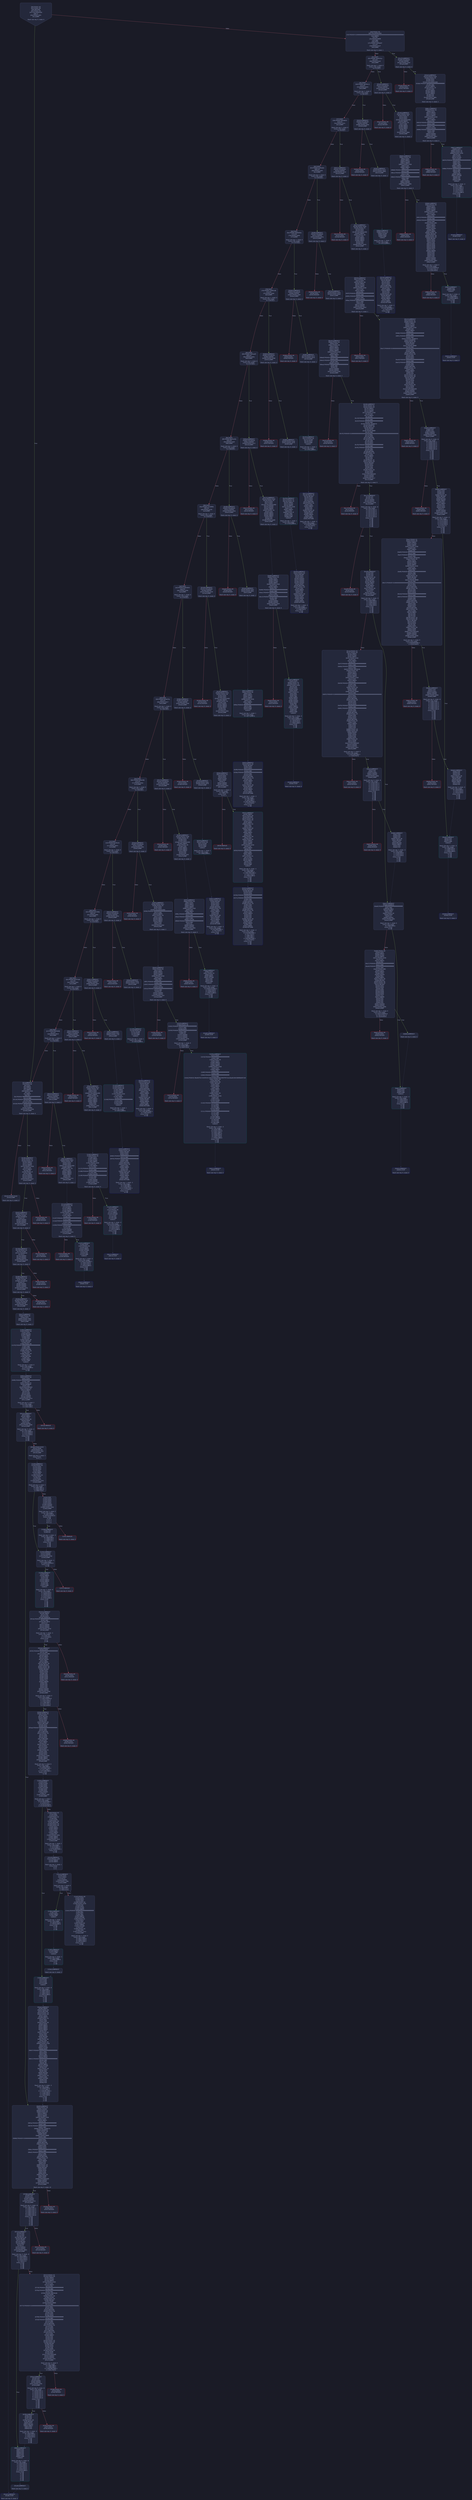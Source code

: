 digraph G {
    node [shape=box, style="filled, rounded", color="#565f89", fontcolor="#c0caf5", fontname="Helvetica", fillcolor="#24283b"];
    edge [color="#414868", fontcolor="#c0caf5", fontname="Helvetica"];
    bgcolor="#1a1b26";
    0 [ label = "[00] PUSH1 60
[02] PUSH1 40
[04] MSTORE
[05] PUSH1 04
[07] CALLDATASIZE
[08] LT
[09] PUSH2 00f1
[0c] JUMPI

Stack size req: 0, sizeΔ: 0
" shape = invhouse]
    1 [ label = "[0d] PUSH1 00
[0f] CALLDATALOAD
[10] PUSH29 0100000000000000000000000000000000000000000000000000000000
[2e] SWAP1
[2f] DIV
[30] PUSH4 ffffffff
[35] AND
[36] DUP1
[37] PUSH4 144fa6d7
[3c] EQ
[3d] PUSH2 01a7
[40] JUMPI

Stack size req: 0, sizeΔ: 1
"]
    2 [ label = "[41] DUP1
[42] PUSH4 3bed33ce
[47] EQ
[48] PUSH2 01e0
[4b] JUMPI

Stack size req: 1, sizeΔ: 0
Entry->Op usage:
	0->71:EQ:1
"]
    3 [ label = "[4c] DUP1
[4d] PUSH4 3de39c11
[52] EQ
[53] PUSH2 0203
[56] JUMPI

Stack size req: 1, sizeΔ: 0
Entry->Op usage:
	0->82:EQ:1
"]
    4 [ label = "[57] DUP1
[58] PUSH4 50baa622
[5d] EQ
[5e] PUSH2 022c
[61] JUMPI

Stack size req: 1, sizeΔ: 0
Entry->Op usage:
	0->93:EQ:1
"]
    5 [ label = "[62] DUP1
[63] PUSH4 52efea6e
[68] EQ
[69] PUSH2 024f
[6c] JUMPI

Stack size req: 1, sizeΔ: 0
Entry->Op usage:
	0->104:EQ:1
"]
    6 [ label = "[6d] DUP1
[6e] PUSH4 5660000a
[73] EQ
[74] PUSH2 0264
[77] JUMPI

Stack size req: 1, sizeΔ: 0
Entry->Op usage:
	0->115:EQ:1
"]
    7 [ label = "[78] DUP1
[79] PUSH4 73d901d6
[7e] EQ
[7f] PUSH2 028d
[82] JUMPI

Stack size req: 1, sizeΔ: 0
Entry->Op usage:
	0->126:EQ:1
"]
    8 [ label = "[83] DUP1
[84] PUSH4 7581aa5f
[89] EQ
[8a] PUSH2 02ba
[8d] JUMPI

Stack size req: 1, sizeΔ: 0
Entry->Op usage:
	0->137:EQ:1
"]
    9 [ label = "[8e] DUP1
[8f] PUSH4 8da5cb5b
[94] EQ
[95] PUSH2 02df
[98] JUMPI

Stack size req: 1, sizeΔ: 0
Entry->Op usage:
	0->148:EQ:1
"]
    10 [ label = "[99] DUP1
[9a] PUSH4 a7a38f0b
[9f] EQ
[a0] PUSH2 0334
[a3] JUMPI

Stack size req: 1, sizeΔ: 0
Entry->Op usage:
	0->159:EQ:1
"]
    11 [ label = "[a4] DUP1
[a5] PUSH4 b1bb5855
[aa] EQ
[ab] PUSH2 039e
[ae] JUMPI

Stack size req: 1, sizeΔ: 0
Entry->Op usage:
	0->170:EQ:1
"]
    12 [ label = "[af] DUP1
[b0] PUSH4 d2fa635e
[b5] EQ
[b6] PUSH2 03c7
[b9] JUMPI

Stack size req: 1, sizeΔ: 0
Entry->Op usage:
	0->181:EQ:1
"]
    13 [ label = "[ba] DUP1
[bb] PUSH4 f2fde38b
[c0] EQ
[c1] PUSH2 03ea
[c4] JUMPI

Stack size req: 1, sizeΔ: 0
Entry->Op usage:
	0->192:EQ:1
"]
    14 [ label = "[c5] DUP1
[c6] PUSH4 f6a30e3e
[cb] EQ
[cc] PUSH2 0423
[cf] JUMPI

Stack size req: 1, sizeΔ: 0
Entry->Op usage:
	0->203:EQ:1
"]
    15 [ label = "[d0] DUP1
[d1] PUSH4 fc0c546a
[d6] EQ
[d7] PUSH2 044c
[da] JUMPI

Stack size req: 1, sizeΔ: 0
Entry->Op usage:
	0->214:EQ:1
"]
    16 [ label = "[db] DUP1
[dc] PUSH4 fd1075d0
[e1] EQ
[e2] PUSH2 04a1
[e5] JUMPI

Stack size req: 1, sizeΔ: 0
Entry->Op usage:
	0->225:EQ:1
"]
    17 [ label = "[e6] DUP1
[e7] PUSH4 ffb24446
[ec] EQ
[ed] PUSH2 04c4
[f0] JUMPI

Stack size req: 1, sizeΔ: 0
Entry->Op usage:
	0->236:EQ:1
"]
    18 [ label = "[f1] JUMPDEST
[f2] PUSH1 00
[f4] DUP1
[f5] SWAP1
[f6] SLOAD
[f7] SWAP1
[f8] PUSH2 0100
[fb] EXP
[fc] SWAP1
[fd] DIV
[fe] PUSH20 ffffffffffffffffffffffffffffffffffffffff
[0113] AND
[0114] PUSH20 ffffffffffffffffffffffffffffffffffffffff
[0129] AND
[012a] CALLER
[012b] PUSH20 ffffffffffffffffffffffffffffffffffffffff
[0140] AND
[0141] EQ
[0142] ISZERO
[0143] PUSH2 014b
[0146] JUMPI

Stack size req: 0, sizeΔ: 0
"]
    19 [ label = "[0147] PUSH2 01a5
[014a] JUMP

Stack size req: 0, sizeΔ: 0
"]
    20 [ label = "[014b] JUMPDEST
[014c] PUSH1 01
[014e] PUSH1 14
[0150] SWAP1
[0151] SLOAD
[0152] SWAP1
[0153] PUSH2 0100
[0156] EXP
[0157] SWAP1
[0158] DIV
[0159] PUSH1 ff
[015b] AND
[015c] ISZERO
[015d] ISZERO
[015e] ISZERO
[015f] PUSH2 0167
[0162] JUMPI

Stack size req: 0, sizeΔ: 0
"]
    21 [ label = "[0163] PUSH1 00
[0165] DUP1
[0166] REVERT

Stack size req: 0, sizeΔ: 0
" color = "red"]
    22 [ label = "[0167] JUMPDEST
[0168] PUSH1 02
[016a] SLOAD
[016b] GASPRICE
[016c] GT
[016d] ISZERO
[016e] ISZERO
[016f] ISZERO
[0170] PUSH2 0178
[0173] JUMPI

Stack size req: 0, sizeΔ: 0
"]
    23 [ label = "[0174] PUSH1 00
[0176] DUP1
[0177] REVERT

Stack size req: 0, sizeΔ: 0
" color = "red"]
    24 [ label = "[0178] JUMPDEST
[0179] PUSH1 05
[017b] SLOAD
[017c] CALLVALUE
[017d] LT
[017e] ISZERO
[017f] ISZERO
[0180] ISZERO
[0181] PUSH2 0189
[0184] JUMPI

Stack size req: 0, sizeΔ: 0
"]
    25 [ label = "[0185] PUSH1 00
[0187] DUP1
[0188] REVERT

Stack size req: 0, sizeΔ: 0
" color = "red"]
    26 [ label = "[0189] JUMPDEST
[018a] PUSH1 06
[018c] SLOAD
[018d] CALLVALUE
[018e] GT
[018f] ISZERO
[0190] ISZERO
[0191] ISZERO
[0192] PUSH2 019a
[0195] JUMPI

Stack size req: 0, sizeΔ: 0
"]
    27 [ label = "[0196] PUSH1 00
[0198] DUP1
[0199] REVERT

Stack size req: 0, sizeΔ: 0
" color = "red"]
    28 [ label = "[019a] JUMPDEST
[019b] PUSH2 01a4
[019e] CALLVALUE
[019f] CALLER
[01a0] PUSH2 04e7
[01a3] JUMP

Stack size req: 0, sizeΔ: 3
"]
    29 [ label = "[01a4] JUMPDEST

Stack size req: 0, sizeΔ: 0
"]
    30 [ label = "[01a5] JUMPDEST
[01a6] STOP

Stack size req: 0, sizeΔ: 0
" color = "darkblue"]
    31 [ label = "[01a7] JUMPDEST
[01a8] CALLVALUE
[01a9] ISZERO
[01aa] PUSH2 01b2
[01ad] JUMPI

Stack size req: 0, sizeΔ: 0
"]
    32 [ label = "[01ae] PUSH1 00
[01b0] DUP1
[01b1] REVERT

Stack size req: 0, sizeΔ: 0
" color = "red"]
    33 [ label = "[01b2] JUMPDEST
[01b3] PUSH2 01de
[01b6] PUSH1 04
[01b8] DUP1
[01b9] DUP1
[01ba] CALLDATALOAD
[01bb] PUSH20 ffffffffffffffffffffffffffffffffffffffff
[01d0] AND
[01d1] SWAP1
[01d2] PUSH1 20
[01d4] ADD
[01d5] SWAP1
[01d6] SWAP2
[01d7] SWAP1
[01d8] POP
[01d9] POP
[01da] PUSH2 080c
[01dd] JUMP

Stack size req: 0, sizeΔ: 2
"]
    34 [ label = "[01de] JUMPDEST
[01df] STOP

Stack size req: 0, sizeΔ: 0
" color = "darkblue"]
    35 [ label = "[01e0] JUMPDEST
[01e1] CALLVALUE
[01e2] ISZERO
[01e3] PUSH2 01eb
[01e6] JUMPI

Stack size req: 0, sizeΔ: 0
"]
    36 [ label = "[01e7] PUSH1 00
[01e9] DUP1
[01ea] REVERT

Stack size req: 0, sizeΔ: 0
" color = "red"]
    37 [ label = "[01eb] JUMPDEST
[01ec] PUSH2 0201
[01ef] PUSH1 04
[01f1] DUP1
[01f2] DUP1
[01f3] CALLDATALOAD
[01f4] SWAP1
[01f5] PUSH1 20
[01f7] ADD
[01f8] SWAP1
[01f9] SWAP2
[01fa] SWAP1
[01fb] POP
[01fc] POP
[01fd] PUSH2 08ab
[0200] JUMP

Stack size req: 0, sizeΔ: 2
"]
    38 [ label = "[0201] JUMPDEST
[0202] STOP

Stack size req: 0, sizeΔ: 0
" color = "darkblue"]
    39 [ label = "[0203] JUMPDEST
[0204] CALLVALUE
[0205] ISZERO
[0206] PUSH2 020e
[0209] JUMPI

Stack size req: 0, sizeΔ: 0
"]
    40 [ label = "[020a] PUSH1 00
[020c] DUP1
[020d] REVERT

Stack size req: 0, sizeΔ: 0
" color = "red"]
    41 [ label = "[020e] JUMPDEST
[020f] PUSH2 0216
[0212] PUSH2 096a
[0215] JUMP

Stack size req: 0, sizeΔ: 1
"]
    42 [ label = "[0216] JUMPDEST
[0217] PUSH1 40
[0219] MLOAD
[021a] DUP1
[021b] DUP3
[021c] DUP2
[021d] MSTORE
[021e] PUSH1 20
[0220] ADD
[0221] SWAP2
[0222] POP
[0223] POP
[0224] PUSH1 40
[0226] MLOAD
[0227] DUP1
[0228] SWAP2
[0229] SUB
[022a] SWAP1
[022b] RETURN

Stack size req: 1, sizeΔ: -1
Entry->Op usage:
	0->541:MSTORE:1
	0->546:POP:0
Entry->Exit:
	0->😵
" color = "darkblue"]
    43 [ label = "[022c] JUMPDEST
[022d] CALLVALUE
[022e] ISZERO
[022f] PUSH2 0237
[0232] JUMPI

Stack size req: 0, sizeΔ: 0
"]
    44 [ label = "[0233] PUSH1 00
[0235] DUP1
[0236] REVERT

Stack size req: 0, sizeΔ: 0
" color = "red"]
    45 [ label = "[0237] JUMPDEST
[0238] PUSH2 024d
[023b] PUSH1 04
[023d] DUP1
[023e] DUP1
[023f] CALLDATALOAD
[0240] SWAP1
[0241] PUSH1 20
[0243] ADD
[0244] SWAP1
[0245] SWAP2
[0246] SWAP1
[0247] POP
[0248] POP
[0249] PUSH2 0970
[024c] JUMP

Stack size req: 0, sizeΔ: 2
"]
    46 [ label = "[024d] JUMPDEST
[024e] STOP

Stack size req: 0, sizeΔ: 0
" color = "darkblue"]
    47 [ label = "[024f] JUMPDEST
[0250] CALLVALUE
[0251] ISZERO
[0252] PUSH2 025a
[0255] JUMPI

Stack size req: 0, sizeΔ: 0
"]
    48 [ label = "[0256] PUSH1 00
[0258] DUP1
[0259] REVERT

Stack size req: 0, sizeΔ: 0
" color = "red"]
    49 [ label = "[025a] JUMPDEST
[025b] PUSH2 0262
[025e] PUSH2 0bad
[0261] JUMP

Stack size req: 0, sizeΔ: 1
"]
    50 [ label = "[0262] JUMPDEST
[0263] STOP

Stack size req: 0, sizeΔ: 0
" color = "darkblue"]
    51 [ label = "[0264] JUMPDEST
[0265] CALLVALUE
[0266] ISZERO
[0267] PUSH2 026f
[026a] JUMPI

Stack size req: 0, sizeΔ: 0
"]
    52 [ label = "[026b] PUSH1 00
[026d] DUP1
[026e] REVERT

Stack size req: 0, sizeΔ: 0
" color = "red"]
    53 [ label = "[026f] JUMPDEST
[0270] PUSH2 0277
[0273] PUSH2 0e70
[0276] JUMP

Stack size req: 0, sizeΔ: 1
"]
    54 [ label = "[0277] JUMPDEST
[0278] PUSH1 40
[027a] MLOAD
[027b] DUP1
[027c] DUP3
[027d] DUP2
[027e] MSTORE
[027f] PUSH1 20
[0281] ADD
[0282] SWAP2
[0283] POP
[0284] POP
[0285] PUSH1 40
[0287] MLOAD
[0288] DUP1
[0289] SWAP2
[028a] SUB
[028b] SWAP1
[028c] RETURN

Stack size req: 1, sizeΔ: -1
Entry->Op usage:
	0->638:MSTORE:1
	0->643:POP:0
Entry->Exit:
	0->😵
" color = "darkblue"]
    55 [ label = "[028d] JUMPDEST
[028e] CALLVALUE
[028f] ISZERO
[0290] PUSH2 0298
[0293] JUMPI

Stack size req: 0, sizeΔ: 0
"]
    56 [ label = "[0294] PUSH1 00
[0296] DUP1
[0297] REVERT

Stack size req: 0, sizeΔ: 0
" color = "red"]
    57 [ label = "[0298] JUMPDEST
[0299] PUSH2 02a0
[029c] PUSH2 0e76
[029f] JUMP

Stack size req: 0, sizeΔ: 1
"]
    58 [ label = "[02a0] JUMPDEST
[02a1] PUSH1 40
[02a3] MLOAD
[02a4] DUP1
[02a5] DUP3
[02a6] ISZERO
[02a7] ISZERO
[02a8] ISZERO
[02a9] ISZERO
[02aa] DUP2
[02ab] MSTORE
[02ac] PUSH1 20
[02ae] ADD
[02af] SWAP2
[02b0] POP
[02b1] POP
[02b2] PUSH1 40
[02b4] MLOAD
[02b5] DUP1
[02b6] SWAP2
[02b7] SUB
[02b8] SWAP1
[02b9] RETURN

Stack size req: 1, sizeΔ: -1
Entry->Op usage:
	0->678:ISZERO:0
	0->688:POP:0
Entry->Exit:
	0->😵
" color = "darkblue"]
    59 [ label = "[02ba] JUMPDEST
[02bb] CALLVALUE
[02bc] ISZERO
[02bd] PUSH2 02c5
[02c0] JUMPI

Stack size req: 0, sizeΔ: 0
"]
    60 [ label = "[02c1] PUSH1 00
[02c3] DUP1
[02c4] REVERT

Stack size req: 0, sizeΔ: 0
" color = "red"]
    61 [ label = "[02c5] JUMPDEST
[02c6] PUSH2 02dd
[02c9] PUSH1 04
[02cb] DUP1
[02cc] DUP1
[02cd] CALLDATALOAD
[02ce] ISZERO
[02cf] ISZERO
[02d0] SWAP1
[02d1] PUSH1 20
[02d3] ADD
[02d4] SWAP1
[02d5] SWAP2
[02d6] SWAP1
[02d7] POP
[02d8] POP
[02d9] PUSH2 0e89
[02dc] JUMP

Stack size req: 0, sizeΔ: 2
"]
    62 [ label = "[02dd] JUMPDEST
[02de] STOP

Stack size req: 0, sizeΔ: 0
" color = "darkblue"]
    63 [ label = "[02df] JUMPDEST
[02e0] CALLVALUE
[02e1] ISZERO
[02e2] PUSH2 02ea
[02e5] JUMPI

Stack size req: 0, sizeΔ: 0
"]
    64 [ label = "[02e6] PUSH1 00
[02e8] DUP1
[02e9] REVERT

Stack size req: 0, sizeΔ: 0
" color = "red"]
    65 [ label = "[02ea] JUMPDEST
[02eb] PUSH2 02f2
[02ee] PUSH2 0f01
[02f1] JUMP

Stack size req: 0, sizeΔ: 1
"]
    66 [ label = "[02f2] JUMPDEST
[02f3] PUSH1 40
[02f5] MLOAD
[02f6] DUP1
[02f7] DUP3
[02f8] PUSH20 ffffffffffffffffffffffffffffffffffffffff
[030d] AND
[030e] PUSH20 ffffffffffffffffffffffffffffffffffffffff
[0323] AND
[0324] DUP2
[0325] MSTORE
[0326] PUSH1 20
[0328] ADD
[0329] SWAP2
[032a] POP
[032b] POP
[032c] PUSH1 40
[032e] MLOAD
[032f] DUP1
[0330] SWAP2
[0331] SUB
[0332] SWAP1
[0333] RETURN

Stack size req: 1, sizeΔ: -1
Entry->Op usage:
	0->781:AND:1
	0->803:AND:1
	0->805:MSTORE:1
	0->810:POP:0
Entry->Exit:
	0->😵
" color = "darkblue"]
    67 [ label = "[0334] JUMPDEST
[0335] CALLVALUE
[0336] ISZERO
[0337] PUSH2 033f
[033a] JUMPI

Stack size req: 0, sizeΔ: 0
"]
    68 [ label = "[033b] PUSH1 00
[033d] DUP1
[033e] REVERT

Stack size req: 0, sizeΔ: 0
" color = "red"]
    69 [ label = "[033f] JUMPDEST
[0340] PUSH2 0355
[0343] PUSH1 04
[0345] DUP1
[0346] DUP1
[0347] CALLDATALOAD
[0348] SWAP1
[0349] PUSH1 20
[034b] ADD
[034c] SWAP1
[034d] SWAP2
[034e] SWAP1
[034f] POP
[0350] POP
[0351] PUSH2 0f26
[0354] JUMP

Stack size req: 0, sizeΔ: 2
"]
    70 [ label = "[0355] JUMPDEST
[0356] PUSH1 40
[0358] MLOAD
[0359] DUP1
[035a] DUP4
[035b] PUSH20 ffffffffffffffffffffffffffffffffffffffff
[0370] AND
[0371] PUSH20 ffffffffffffffffffffffffffffffffffffffff
[0386] AND
[0387] DUP2
[0388] MSTORE
[0389] PUSH1 20
[038b] ADD
[038c] DUP3
[038d] DUP2
[038e] MSTORE
[038f] PUSH1 20
[0391] ADD
[0392] SWAP3
[0393] POP
[0394] POP
[0395] POP
[0396] PUSH1 40
[0398] MLOAD
[0399] DUP1
[039a] SWAP2
[039b] SUB
[039c] SWAP1
[039d] RETURN

Stack size req: 2, sizeΔ: -2
Entry->Op usage:
	0->910:MSTORE:1
	0->917:POP:0
	1->880:AND:1
	1->902:AND:1
	1->904:MSTORE:1
	1->915:POP:0
Entry->Exit:
	0->😵
	1->😵
" color = "darkblue"]
    71 [ label = "[039e] JUMPDEST
[039f] CALLVALUE
[03a0] ISZERO
[03a1] PUSH2 03a9
[03a4] JUMPI

Stack size req: 0, sizeΔ: 0
"]
    72 [ label = "[03a5] PUSH1 00
[03a7] DUP1
[03a8] REVERT

Stack size req: 0, sizeΔ: 0
" color = "red"]
    73 [ label = "[03a9] JUMPDEST
[03aa] PUSH2 03b1
[03ad] PUSH2 0f79
[03b0] JUMP

Stack size req: 0, sizeΔ: 1
"]
    74 [ label = "[03b1] JUMPDEST
[03b2] PUSH1 40
[03b4] MLOAD
[03b5] DUP1
[03b6] DUP3
[03b7] DUP2
[03b8] MSTORE
[03b9] PUSH1 20
[03bb] ADD
[03bc] SWAP2
[03bd] POP
[03be] POP
[03bf] PUSH1 40
[03c1] MLOAD
[03c2] DUP1
[03c3] SWAP2
[03c4] SUB
[03c5] SWAP1
[03c6] RETURN

Stack size req: 1, sizeΔ: -1
Entry->Op usage:
	0->952:MSTORE:1
	0->957:POP:0
Entry->Exit:
	0->😵
" color = "darkblue"]
    75 [ label = "[03c7] JUMPDEST
[03c8] CALLVALUE
[03c9] ISZERO
[03ca] PUSH2 03d2
[03cd] JUMPI

Stack size req: 0, sizeΔ: 0
"]
    76 [ label = "[03ce] PUSH1 00
[03d0] DUP1
[03d1] REVERT

Stack size req: 0, sizeΔ: 0
" color = "red"]
    77 [ label = "[03d2] JUMPDEST
[03d3] PUSH2 03e8
[03d6] PUSH1 04
[03d8] DUP1
[03d9] DUP1
[03da] CALLDATALOAD
[03db] SWAP1
[03dc] PUSH1 20
[03de] ADD
[03df] SWAP1
[03e0] SWAP2
[03e1] SWAP1
[03e2] POP
[03e3] POP
[03e4] PUSH2 0f7f
[03e7] JUMP

Stack size req: 0, sizeΔ: 2
"]
    78 [ label = "[03e8] JUMPDEST
[03e9] STOP

Stack size req: 0, sizeΔ: 0
" color = "darkblue"]
    79 [ label = "[03ea] JUMPDEST
[03eb] CALLVALUE
[03ec] ISZERO
[03ed] PUSH2 03f5
[03f0] JUMPI

Stack size req: 0, sizeΔ: 0
"]
    80 [ label = "[03f1] PUSH1 00
[03f3] DUP1
[03f4] REVERT

Stack size req: 0, sizeΔ: 0
" color = "red"]
    81 [ label = "[03f5] JUMPDEST
[03f6] PUSH2 0421
[03f9] PUSH1 04
[03fb] DUP1
[03fc] DUP1
[03fd] CALLDATALOAD
[03fe] PUSH20 ffffffffffffffffffffffffffffffffffffffff
[0413] AND
[0414] SWAP1
[0415] PUSH1 20
[0417] ADD
[0418] SWAP1
[0419] SWAP2
[041a] SWAP1
[041b] POP
[041c] POP
[041d] PUSH2 0fe4
[0420] JUMP

Stack size req: 0, sizeΔ: 2
"]
    82 [ label = "[0421] JUMPDEST
[0422] STOP

Stack size req: 0, sizeΔ: 0
" color = "darkblue"]
    83 [ label = "[0423] JUMPDEST
[0424] CALLVALUE
[0425] ISZERO
[0426] PUSH2 042e
[0429] JUMPI

Stack size req: 0, sizeΔ: 0
"]
    84 [ label = "[042a] PUSH1 00
[042c] DUP1
[042d] REVERT

Stack size req: 0, sizeΔ: 0
" color = "red"]
    85 [ label = "[042e] JUMPDEST
[042f] PUSH2 0436
[0432] PUSH2 1139
[0435] JUMP

Stack size req: 0, sizeΔ: 1
"]
    86 [ label = "[0436] JUMPDEST
[0437] PUSH1 40
[0439] MLOAD
[043a] DUP1
[043b] DUP3
[043c] DUP2
[043d] MSTORE
[043e] PUSH1 20
[0440] ADD
[0441] SWAP2
[0442] POP
[0443] POP
[0444] PUSH1 40
[0446] MLOAD
[0447] DUP1
[0448] SWAP2
[0449] SUB
[044a] SWAP1
[044b] RETURN

Stack size req: 1, sizeΔ: -1
Entry->Op usage:
	0->1085:MSTORE:1
	0->1090:POP:0
Entry->Exit:
	0->😵
" color = "darkblue"]
    87 [ label = "[044c] JUMPDEST
[044d] CALLVALUE
[044e] ISZERO
[044f] PUSH2 0457
[0452] JUMPI

Stack size req: 0, sizeΔ: 0
"]
    88 [ label = "[0453] PUSH1 00
[0455] DUP1
[0456] REVERT

Stack size req: 0, sizeΔ: 0
" color = "red"]
    89 [ label = "[0457] JUMPDEST
[0458] PUSH2 045f
[045b] PUSH2 113f
[045e] JUMP

Stack size req: 0, sizeΔ: 1
"]
    90 [ label = "[045f] JUMPDEST
[0460] PUSH1 40
[0462] MLOAD
[0463] DUP1
[0464] DUP3
[0465] PUSH20 ffffffffffffffffffffffffffffffffffffffff
[047a] AND
[047b] PUSH20 ffffffffffffffffffffffffffffffffffffffff
[0490] AND
[0491] DUP2
[0492] MSTORE
[0493] PUSH1 20
[0495] ADD
[0496] SWAP2
[0497] POP
[0498] POP
[0499] PUSH1 40
[049b] MLOAD
[049c] DUP1
[049d] SWAP2
[049e] SUB
[049f] SWAP1
[04a0] RETURN

Stack size req: 1, sizeΔ: -1
Entry->Op usage:
	0->1146:AND:1
	0->1168:AND:1
	0->1170:MSTORE:1
	0->1175:POP:0
Entry->Exit:
	0->😵
" color = "darkblue"]
    91 [ label = "[04a1] JUMPDEST
[04a2] CALLVALUE
[04a3] ISZERO
[04a4] PUSH2 04ac
[04a7] JUMPI

Stack size req: 0, sizeΔ: 0
"]
    92 [ label = "[04a8] PUSH1 00
[04aa] DUP1
[04ab] REVERT

Stack size req: 0, sizeΔ: 0
" color = "red"]
    93 [ label = "[04ac] JUMPDEST
[04ad] PUSH2 04c2
[04b0] PUSH1 04
[04b2] DUP1
[04b3] DUP1
[04b4] CALLDATALOAD
[04b5] SWAP1
[04b6] PUSH1 20
[04b8] ADD
[04b9] SWAP1
[04ba] SWAP2
[04bb] SWAP1
[04bc] POP
[04bd] POP
[04be] PUSH2 1165
[04c1] JUMP

Stack size req: 0, sizeΔ: 2
"]
    94 [ label = "[04c2] JUMPDEST
[04c3] STOP

Stack size req: 0, sizeΔ: 0
" color = "darkblue"]
    95 [ label = "[04c4] JUMPDEST
[04c5] CALLVALUE
[04c6] ISZERO
[04c7] PUSH2 04cf
[04ca] JUMPI

Stack size req: 0, sizeΔ: 0
"]
    96 [ label = "[04cb] PUSH1 00
[04cd] DUP1
[04ce] REVERT

Stack size req: 0, sizeΔ: 0
" color = "red"]
    97 [ label = "[04cf] JUMPDEST
[04d0] PUSH2 04e5
[04d3] PUSH1 04
[04d5] DUP1
[04d6] DUP1
[04d7] CALLDATALOAD
[04d8] SWAP1
[04d9] PUSH1 20
[04db] ADD
[04dc] SWAP1
[04dd] SWAP2
[04de] SWAP1
[04df] POP
[04e0] POP
[04e1] PUSH2 11ca
[04e4] JUMP

Stack size req: 0, sizeΔ: 2
"]
    98 [ label = "[04e5] JUMPDEST
[04e6] STOP

Stack size req: 0, sizeΔ: 0
" color = "darkblue"]
    99 [ label = "[04e7] JUMPDEST
[04e8] PUSH1 00
[04ea] DUP1
[04eb] PUSH2 04f2
[04ee] PUSH2 1262
[04f1] JUMP

Stack size req: 0, sizeΔ: 3
"]
    100 [ label = "[04f2] JUMPDEST
[04f3] PUSH1 64
[04f5] DUP5
[04f6] PUSH20 ffffffffffffffffffffffffffffffffffffffff
[050b] AND
[050c] PUSH1 01
[050e] NUMBER
[050f] SUB
[0510] BLOCKHASH
[0511] PUSH1 01
[0513] SWAP1
[0514] DIV
[0515] SUB
[0516] DUP2
[0517] ISZERO
[0518] ISZERO
[0519] PUSH2 051e
[051c] JUMPI

Stack size req: 4, sizeΔ: 2
Entry->Op usage:
	3->1291:AND:1
	3->1301:SUB:1
"]
    101 [ label = "[051d] INVALID

Stack size req: 0, sizeΔ: 0
" color = "red"]
    102 [ label = "[051e] JUMPDEST
[051f] MOD
[0520] SWAP3
[0521] POP
[0522] PUSH1 00
[0524] DUP4
[0525] EQ
[0526] ISZERO
[0527] PUSH2 0649
[052a] JUMPI

Stack size req: 5, sizeΔ: -2
Entry->Op usage:
	0->1311:MOD:0
	1->1311:MOD:1
	4->1313:POP:0
Entry->Exit:
	0->😵
	1->😵
	4->😵
"]
    103 [ label = "[052b] PUSH2 0535
[052e] DUP6
[052f] PUSH1 64
[0531] PUSH2 122f
[0534] JUMP

Stack size req: 5, sizeΔ: 3
Entry->Exit:
	4->1, 7
"]
    104 [ label = "[0535] JUMPDEST
[0536] SWAP2
[0537] POP
[0538] DUP2
[0539] ADDRESS
[053a] PUSH20 ffffffffffffffffffffffffffffffffffffffff
[054f] AND
[0550] BALANCE
[0551] LT
[0552] ISZERO
[0553] ISZERO
[0554] ISZERO
[0555] PUSH2 055d
[0558] JUMPI

Stack size req: 3, sizeΔ: -1
Entry->Op usage:
	0->1361:LT:1
	2->1335:POP:0
Entry->Exit:
	0->1
	2->😵
"]
    105 [ label = "[0559] PUSH1 00
[055b] DUP1
[055c] REVERT

Stack size req: 0, sizeΔ: 0
" color = "red"]
    106 [ label = "[055d] JUMPDEST
[055e] DUP4
[055f] PUSH20 ffffffffffffffffffffffffffffffffffffffff
[0574] AND
[0575] PUSH2 08fc
[0578] DUP4
[0579] SWAP1
[057a] DUP2
[057b] ISZERO
[057c] MUL
[057d] SWAP1
[057e] PUSH1 40
[0580] MLOAD
[0581] PUSH1 00
[0583] PUSH1 40
[0585] MLOAD
[0586] DUP1
[0587] DUP4
[0588] SUB
[0589] DUP2
[058a] DUP6
[058b] DUP9
[058c] DUP9
[058d] CALL
[058e] SWAP4
[058f] POP
[0590] POP
[0591] POP
[0592] POP
[0593] ISZERO
[0594] ISZERO
[0595] PUSH2 059d
[0598] JUMPI

Stack size req: 4, sizeΔ: 0
Entry->Op usage:
	1->1403:ISZERO:0
	1->1421:CALL:2
	1->1425:POP:0
	3->1396:AND:1
	3->1421:CALL:1
	3->1423:POP:0
"]
    107 [ label = "[0599] PUSH1 00
[059b] DUP1
[059c] REVERT

Stack size req: 0, sizeΔ: 0
" color = "red"]
    108 [ label = "[059d] JUMPDEST
[059e] PUSH1 40
[05a0] DUP1
[05a1] MLOAD
[05a2] SWAP1
[05a3] DUP2
[05a4] ADD
[05a5] PUSH1 40
[05a7] MSTORE
[05a8] DUP1
[05a9] DUP6
[05aa] PUSH20 ffffffffffffffffffffffffffffffffffffffff
[05bf] AND
[05c0] DUP2
[05c1] MSTORE
[05c2] PUSH1 20
[05c4] ADD
[05c5] DUP4
[05c6] DUP2
[05c7] MSTORE
[05c8] POP
[05c9] SWAP1
[05ca] POP
[05cb] PUSH1 03
[05cd] DUP1
[05ce] SLOAD
[05cf] DUP1
[05d0] PUSH1 01
[05d2] ADD
[05d3] DUP3
[05d4] DUP2
[05d5] PUSH2 05de
[05d8] SWAP2
[05d9] SWAP1
[05da] PUSH2 1292
[05dd] JUMP

Stack size req: 4, sizeΔ: 6
Entry->Op usage:
	0->1482:POP:0
	1->1479:MSTORE:1
	3->1471:AND:1
	3->1473:MSTORE:1
Entry->Exit:
	0->😵
"]
    109 [ label = "[05de] JUMPDEST
[05df] SWAP2
[05e0] PUSH1 00
[05e2] MSTORE
[05e3] PUSH1 20
[05e5] PUSH1 00
[05e7] SHA3
[05e8] SWAP1
[05e9] PUSH1 02
[05eb] MUL
[05ec] ADD
[05ed] PUSH1 00
[05ef] DUP4
[05f0] SWAP1
[05f1] SWAP2
[05f2] SWAP1
[05f3] SWAP2
[05f4] POP
[05f5] PUSH1 00
[05f7] DUP3
[05f8] ADD
[05f9] MLOAD
[05fa] DUP2
[05fb] PUSH1 00
[05fd] ADD
[05fe] PUSH1 00
[0600] PUSH2 0100
[0603] EXP
[0604] DUP2
[0605] SLOAD
[0606] DUP2
[0607] PUSH20 ffffffffffffffffffffffffffffffffffffffff
[061c] MUL
[061d] NOT
[061e] AND
[061f] SWAP1
[0620] DUP4
[0621] PUSH20 ffffffffffffffffffffffffffffffffffffffff
[0636] AND
[0637] MUL
[0638] OR
[0639] SWAP1
[063a] SSTORE
[063b] POP
[063c] PUSH1 20
[063e] DUP3
[063f] ADD
[0640] MLOAD
[0641] DUP2
[0642] PUSH1 01
[0644] ADD
[0645] SSTORE
[0646] POP
[0647] POP
[0648] POP

Stack size req: 4, sizeΔ: -3
Entry->Op usage:
	0->1608:POP:0
	1->1515:MUL:1
	2->1506:MSTORE:1
	3->1528:ADD:0
	3->1599:ADD:0
	3->1607:POP:0
Entry->Exit:
	0->😵
	1->😵
	2->😵
"]
    110 [ label = "[0649] JUMPDEST
[064a] PUSH1 04
[064c] SLOAD
[064d] PUSH1 01
[064f] PUSH1 00
[0651] SWAP1
[0652] SLOAD
[0653] SWAP1
[0654] PUSH2 0100
[0657] EXP
[0658] SWAP1
[0659] DIV
[065a] PUSH20 ffffffffffffffffffffffffffffffffffffffff
[066f] AND
[0670] PUSH20 ffffffffffffffffffffffffffffffffffffffff
[0685] AND
[0686] PUSH4 70a08231
[068b] ADDRESS
[068c] PUSH1 40
[068e] MLOAD
[068f] DUP3
[0690] PUSH4 ffffffff
[0695] AND
[0696] PUSH29 0100000000000000000000000000000000000000000000000000000000
[06b4] MUL
[06b5] DUP2
[06b6] MSTORE
[06b7] PUSH1 04
[06b9] ADD
[06ba] DUP1
[06bb] DUP3
[06bc] PUSH20 ffffffffffffffffffffffffffffffffffffffff
[06d1] AND
[06d2] PUSH20 ffffffffffffffffffffffffffffffffffffffff
[06e7] AND
[06e8] DUP2
[06e9] MSTORE
[06ea] PUSH1 20
[06ec] ADD
[06ed] SWAP2
[06ee] POP
[06ef] POP
[06f0] PUSH1 20
[06f2] PUSH1 40
[06f4] MLOAD
[06f5] DUP1
[06f6] DUP4
[06f7] SUB
[06f8] DUP2
[06f9] PUSH1 00
[06fb] DUP8
[06fc] DUP1
[06fd] EXTCODESIZE
[06fe] ISZERO
[06ff] ISZERO
[0700] PUSH2 0708
[0703] JUMPI

Stack size req: 0, sizeΔ: 10
"]
    111 [ label = "[0704] PUSH1 00
[0706] DUP1
[0707] REVERT

Stack size req: 0, sizeΔ: 0
" color = "red"]
    112 [ label = "[0708] JUMPDEST
[0709] GAS
[070a] CALL
[070b] ISZERO
[070c] ISZERO
[070d] PUSH2 0715
[0710] JUMPI

Stack size req: 6, sizeΔ: -6
Entry->Op usage:
	0->1802:CALL:1
	1->1802:CALL:2
	2->1802:CALL:3
	3->1802:CALL:4
	4->1802:CALL:5
	5->1802:CALL:6
Entry->Exit:
	0->😵
	1->😵
	2->😵
	3->😵
	4->😵
	5->😵
"]
    113 [ label = "[0711] PUSH1 00
[0713] DUP1
[0714] REVERT

Stack size req: 0, sizeΔ: 0
" color = "red"]
    114 [ label = "[0715] JUMPDEST
[0716] POP
[0717] POP
[0718] POP
[0719] PUSH1 40
[071b] MLOAD
[071c] DUP1
[071d] MLOAD
[071e] SWAP1
[071f] POP
[0720] LT
[0721] ISZERO
[0722] ISZERO
[0723] PUSH2 0805
[0726] JUMPI

Stack size req: 4, sizeΔ: -4
Entry->Op usage:
	0->1814:POP:0
	1->1815:POP:0
	2->1816:POP:0
	3->1824:LT:1
Entry->Exit:
	0->😵
	1->😵
	2->😵
	3->😵
"]
    115 [ label = "[0727] PUSH1 01
[0729] PUSH1 00
[072b] SWAP1
[072c] SLOAD
[072d] SWAP1
[072e] PUSH2 0100
[0731] EXP
[0732] SWAP1
[0733] DIV
[0734] PUSH20 ffffffffffffffffffffffffffffffffffffffff
[0749] AND
[074a] PUSH20 ffffffffffffffffffffffffffffffffffffffff
[075f] AND
[0760] PUSH4 a9059cbb
[0765] DUP6
[0766] PUSH1 04
[0768] SLOAD
[0769] PUSH1 40
[076b] MLOAD
[076c] DUP4
[076d] PUSH4 ffffffff
[0772] AND
[0773] PUSH29 0100000000000000000000000000000000000000000000000000000000
[0791] MUL
[0792] DUP2
[0793] MSTORE
[0794] PUSH1 04
[0796] ADD
[0797] DUP1
[0798] DUP4
[0799] PUSH20 ffffffffffffffffffffffffffffffffffffffff
[07ae] AND
[07af] PUSH20 ffffffffffffffffffffffffffffffffffffffff
[07c4] AND
[07c5] DUP2
[07c6] MSTORE
[07c7] PUSH1 20
[07c9] ADD
[07ca] DUP3
[07cb] DUP2
[07cc] MSTORE
[07cd] PUSH1 20
[07cf] ADD
[07d0] SWAP3
[07d1] POP
[07d2] POP
[07d3] POP
[07d4] PUSH1 20
[07d6] PUSH1 40
[07d8] MLOAD
[07d9] DUP1
[07da] DUP4
[07db] SUB
[07dc] DUP2
[07dd] PUSH1 00
[07df] DUP8
[07e0] DUP1
[07e1] EXTCODESIZE
[07e2] ISZERO
[07e3] ISZERO
[07e4] PUSH2 07ec
[07e7] JUMPI

Stack size req: 4, sizeΔ: 9
Entry->Op usage:
	3->1966:AND:1
	3->1988:AND:1
	3->1990:MSTORE:1
	3->2001:POP:0
"]
    116 [ label = "[07e8] PUSH1 00
[07ea] DUP1
[07eb] REVERT

Stack size req: 0, sizeΔ: 0
" color = "red"]
    117 [ label = "[07ec] JUMPDEST
[07ed] GAS
[07ee] CALL
[07ef] ISZERO
[07f0] ISZERO
[07f1] PUSH2 07f9
[07f4] JUMPI

Stack size req: 6, sizeΔ: -6
Entry->Op usage:
	0->2030:CALL:1
	1->2030:CALL:2
	2->2030:CALL:3
	3->2030:CALL:4
	4->2030:CALL:5
	5->2030:CALL:6
Entry->Exit:
	0->😵
	1->😵
	2->😵
	3->😵
	4->😵
	5->😵
"]
    118 [ label = "[07f5] PUSH1 00
[07f7] DUP1
[07f8] REVERT

Stack size req: 0, sizeΔ: 0
" color = "red"]
    119 [ label = "[07f9] JUMPDEST
[07fa] POP
[07fb] POP
[07fc] POP
[07fd] PUSH1 40
[07ff] MLOAD
[0800] DUP1
[0801] MLOAD
[0802] SWAP1
[0803] POP
[0804] POP

Stack size req: 3, sizeΔ: -3
Entry->Op usage:
	0->2042:POP:0
	1->2043:POP:0
	2->2044:POP:0
Entry->Exit:
	0->😵
	1->😵
	2->😵
"]
    120 [ label = "[0805] JUMPDEST
[0806] POP
[0807] POP
[0808] POP
[0809] POP
[080a] POP
[080b] JUMP
Indirect!

Stack size req: 6, sizeΔ: -6
Entry->Op usage:
	0->2054:POP:0
	1->2055:POP:0
	2->2056:POP:0
	3->2057:POP:0
	4->2058:POP:0
	5->2059:JUMP:0
Entry->Exit:
	0->😵
	1->😵
	2->😵
	3->😵
	4->😵
	5->😵
" color = "teal"]
    121 [ label = "[080c] JUMPDEST
[080d] PUSH1 00
[080f] DUP1
[0810] SWAP1
[0811] SLOAD
[0812] SWAP1
[0813] PUSH2 0100
[0816] EXP
[0817] SWAP1
[0818] DIV
[0819] PUSH20 ffffffffffffffffffffffffffffffffffffffff
[082e] AND
[082f] PUSH20 ffffffffffffffffffffffffffffffffffffffff
[0844] AND
[0845] CALLER
[0846] PUSH20 ffffffffffffffffffffffffffffffffffffffff
[085b] AND
[085c] EQ
[085d] ISZERO
[085e] ISZERO
[085f] PUSH2 0867
[0862] JUMPI

Stack size req: 0, sizeΔ: 0
"]
    122 [ label = "[0863] PUSH1 00
[0865] DUP1
[0866] REVERT

Stack size req: 0, sizeΔ: 0
" color = "red"]
    123 [ label = "[0867] JUMPDEST
[0868] DUP1
[0869] PUSH1 01
[086b] PUSH1 00
[086d] PUSH2 0100
[0870] EXP
[0871] DUP2
[0872] SLOAD
[0873] DUP2
[0874] PUSH20 ffffffffffffffffffffffffffffffffffffffff
[0889] MUL
[088a] NOT
[088b] AND
[088c] SWAP1
[088d] DUP4
[088e] PUSH20 ffffffffffffffffffffffffffffffffffffffff
[08a3] AND
[08a4] MUL
[08a5] OR
[08a6] SWAP1
[08a7] SSTORE
[08a8] POP
[08a9] POP
[08aa] JUMP
Indirect!

Stack size req: 2, sizeΔ: -2
Entry->Op usage:
	0->2211:AND:1
	0->2212:MUL:0
	0->2216:POP:0
	0->2217:POP:0
	1->2218:JUMP:0
Entry->Exit:
	0->😵
	1->😵
" color = "teal"]
    124 [ label = "[08ab] JUMPDEST
[08ac] PUSH1 00
[08ae] DUP1
[08af] SWAP1
[08b0] SLOAD
[08b1] SWAP1
[08b2] PUSH2 0100
[08b5] EXP
[08b6] SWAP1
[08b7] DIV
[08b8] PUSH20 ffffffffffffffffffffffffffffffffffffffff
[08cd] AND
[08ce] PUSH20 ffffffffffffffffffffffffffffffffffffffff
[08e3] AND
[08e4] CALLER
[08e5] PUSH20 ffffffffffffffffffffffffffffffffffffffff
[08fa] AND
[08fb] EQ
[08fc] ISZERO
[08fd] ISZERO
[08fe] PUSH2 0906
[0901] JUMPI

Stack size req: 0, sizeΔ: 0
"]
    125 [ label = "[0902] PUSH1 00
[0904] DUP1
[0905] REVERT

Stack size req: 0, sizeΔ: 0
" color = "red"]
    126 [ label = "[0906] JUMPDEST
[0907] PUSH1 00
[0909] DUP1
[090a] SWAP1
[090b] SLOAD
[090c] SWAP1
[090d] PUSH2 0100
[0910] EXP
[0911] SWAP1
[0912] DIV
[0913] PUSH20 ffffffffffffffffffffffffffffffffffffffff
[0928] AND
[0929] PUSH20 ffffffffffffffffffffffffffffffffffffffff
[093e] AND
[093f] PUSH2 08fc
[0942] DUP3
[0943] SWAP1
[0944] DUP2
[0945] ISZERO
[0946] MUL
[0947] SWAP1
[0948] PUSH1 40
[094a] MLOAD
[094b] PUSH1 00
[094d] PUSH1 40
[094f] MLOAD
[0950] DUP1
[0951] DUP4
[0952] SUB
[0953] DUP2
[0954] DUP6
[0955] DUP9
[0956] DUP9
[0957] CALL
[0958] SWAP4
[0959] POP
[095a] POP
[095b] POP
[095c] POP
[095d] ISZERO
[095e] ISZERO
[095f] PUSH2 0967
[0962] JUMPI

Stack size req: 1, sizeΔ: 0
Entry->Op usage:
	0->2373:ISZERO:0
	0->2391:CALL:2
	0->2395:POP:0
"]
    127 [ label = "[0963] PUSH1 00
[0965] DUP1
[0966] REVERT

Stack size req: 0, sizeΔ: 0
" color = "red"]
    128 [ label = "[0967] JUMPDEST
[0968] POP
[0969] JUMP
Indirect!

Stack size req: 2, sizeΔ: -2
Entry->Op usage:
	0->2408:POP:0
	1->2409:JUMP:0
Entry->Exit:
	0->😵
	1->😵
" color = "teal"]
    129 [ label = "[096a] JUMPDEST
[096b] PUSH1 02
[096d] SLOAD
[096e] DUP2
[096f] JUMP
Indirect!

Stack size req: 1, sizeΔ: 1
Entry->Op usage:
	0->2415:JUMP:0
" color = "teal"]
    130 [ label = "[0970] JUMPDEST
[0971] PUSH1 00
[0973] DUP1
[0974] PUSH1 00
[0976] SWAP1
[0977] SLOAD
[0978] SWAP1
[0979] PUSH2 0100
[097c] EXP
[097d] SWAP1
[097e] DIV
[097f] PUSH20 ffffffffffffffffffffffffffffffffffffffff
[0994] AND
[0995] PUSH20 ffffffffffffffffffffffffffffffffffffffff
[09aa] AND
[09ab] CALLER
[09ac] PUSH20 ffffffffffffffffffffffffffffffffffffffff
[09c1] AND
[09c2] EQ
[09c3] ISZERO
[09c4] ISZERO
[09c5] PUSH2 09cd
[09c8] JUMPI

Stack size req: 0, sizeΔ: 1
"]
    131 [ label = "[09c9] PUSH1 00
[09cb] DUP1
[09cc] REVERT

Stack size req: 0, sizeΔ: 0
" color = "red"]
    132 [ label = "[09cd] JUMPDEST
[09ce] PUSH1 01
[09d0] PUSH1 00
[09d2] SWAP1
[09d3] SLOAD
[09d4] SWAP1
[09d5] PUSH2 0100
[09d8] EXP
[09d9] SWAP1
[09da] DIV
[09db] PUSH20 ffffffffffffffffffffffffffffffffffffffff
[09f0] AND
[09f1] PUSH20 ffffffffffffffffffffffffffffffffffffffff
[0a06] AND
[0a07] PUSH4 70a08231
[0a0c] ADDRESS
[0a0d] PUSH1 40
[0a0f] MLOAD
[0a10] DUP3
[0a11] PUSH4 ffffffff
[0a16] AND
[0a17] PUSH29 0100000000000000000000000000000000000000000000000000000000
[0a35] MUL
[0a36] DUP2
[0a37] MSTORE
[0a38] PUSH1 04
[0a3a] ADD
[0a3b] DUP1
[0a3c] DUP3
[0a3d] PUSH20 ffffffffffffffffffffffffffffffffffffffff
[0a52] AND
[0a53] PUSH20 ffffffffffffffffffffffffffffffffffffffff
[0a68] AND
[0a69] DUP2
[0a6a] MSTORE
[0a6b] PUSH1 20
[0a6d] ADD
[0a6e] SWAP2
[0a6f] POP
[0a70] POP
[0a71] PUSH1 20
[0a73] PUSH1 40
[0a75] MLOAD
[0a76] DUP1
[0a77] DUP4
[0a78] SUB
[0a79] DUP2
[0a7a] PUSH1 00
[0a7c] DUP8
[0a7d] DUP1
[0a7e] EXTCODESIZE
[0a7f] ISZERO
[0a80] ISZERO
[0a81] PUSH2 0a89
[0a84] JUMPI

Stack size req: 0, sizeΔ: 9
"]
    133 [ label = "[0a85] PUSH1 00
[0a87] DUP1
[0a88] REVERT

Stack size req: 0, sizeΔ: 0
" color = "red"]
    134 [ label = "[0a89] JUMPDEST
[0a8a] GAS
[0a8b] CALL
[0a8c] ISZERO
[0a8d] ISZERO
[0a8e] PUSH2 0a96
[0a91] JUMPI

Stack size req: 6, sizeΔ: -6
Entry->Op usage:
	0->2699:CALL:1
	1->2699:CALL:2
	2->2699:CALL:3
	3->2699:CALL:4
	4->2699:CALL:5
	5->2699:CALL:6
Entry->Exit:
	0->😵
	1->😵
	2->😵
	3->😵
	4->😵
	5->😵
"]
    135 [ label = "[0a92] PUSH1 00
[0a94] DUP1
[0a95] REVERT

Stack size req: 0, sizeΔ: 0
" color = "red"]
    136 [ label = "[0a96] JUMPDEST
[0a97] POP
[0a98] POP
[0a99] POP
[0a9a] PUSH1 40
[0a9c] MLOAD
[0a9d] DUP1
[0a9e] MLOAD
[0a9f] SWAP1
[0aa0] POP
[0aa1] SWAP1
[0aa2] POP
[0aa3] DUP2
[0aa4] DUP2
[0aa5] LT
[0aa6] ISZERO
[0aa7] ISZERO
[0aa8] PUSH2 0ba9
[0aab] JUMPI

Stack size req: 5, sizeΔ: -3
Entry->Op usage:
	0->2711:POP:0
	1->2712:POP:0
	2->2713:POP:0
	3->2722:POP:0
	4->2725:LT:1
Entry->Exit:
	0->😵
	1->😵
	2->😵
	3->😵
"]
    137 [ label = "[0aac] PUSH1 01
[0aae] PUSH1 00
[0ab0] SWAP1
[0ab1] SLOAD
[0ab2] SWAP1
[0ab3] PUSH2 0100
[0ab6] EXP
[0ab7] SWAP1
[0ab8] DIV
[0ab9] PUSH20 ffffffffffffffffffffffffffffffffffffffff
[0ace] AND
[0acf] PUSH20 ffffffffffffffffffffffffffffffffffffffff
[0ae4] AND
[0ae5] PUSH4 a9059cbb
[0aea] PUSH1 00
[0aec] DUP1
[0aed] SWAP1
[0aee] SLOAD
[0aef] SWAP1
[0af0] PUSH2 0100
[0af3] EXP
[0af4] SWAP1
[0af5] DIV
[0af6] PUSH20 ffffffffffffffffffffffffffffffffffffffff
[0b0b] AND
[0b0c] DUP5
[0b0d] PUSH1 40
[0b0f] MLOAD
[0b10] DUP4
[0b11] PUSH4 ffffffff
[0b16] AND
[0b17] PUSH29 0100000000000000000000000000000000000000000000000000000000
[0b35] MUL
[0b36] DUP2
[0b37] MSTORE
[0b38] PUSH1 04
[0b3a] ADD
[0b3b] DUP1
[0b3c] DUP4
[0b3d] PUSH20 ffffffffffffffffffffffffffffffffffffffff
[0b52] AND
[0b53] PUSH20 ffffffffffffffffffffffffffffffffffffffff
[0b68] AND
[0b69] DUP2
[0b6a] MSTORE
[0b6b] PUSH1 20
[0b6d] ADD
[0b6e] DUP3
[0b6f] DUP2
[0b70] MSTORE
[0b71] PUSH1 20
[0b73] ADD
[0b74] SWAP3
[0b75] POP
[0b76] POP
[0b77] POP
[0b78] PUSH1 20
[0b7a] PUSH1 40
[0b7c] MLOAD
[0b7d] DUP1
[0b7e] DUP4
[0b7f] SUB
[0b80] DUP2
[0b81] PUSH1 00
[0b83] DUP8
[0b84] DUP1
[0b85] EXTCODESIZE
[0b86] ISZERO
[0b87] ISZERO
[0b88] PUSH2 0b90
[0b8b] JUMPI

Stack size req: 2, sizeΔ: 9
Entry->Op usage:
	1->2928:MSTORE:1
	1->2935:POP:0
"]
    138 [ label = "[0b8c] PUSH1 00
[0b8e] DUP1
[0b8f] REVERT

Stack size req: 0, sizeΔ: 0
" color = "red"]
    139 [ label = "[0b90] JUMPDEST
[0b91] GAS
[0b92] CALL
[0b93] ISZERO
[0b94] ISZERO
[0b95] PUSH2 0b9d
[0b98] JUMPI

Stack size req: 6, sizeΔ: -6
Entry->Op usage:
	0->2962:CALL:1
	1->2962:CALL:2
	2->2962:CALL:3
	3->2962:CALL:4
	4->2962:CALL:5
	5->2962:CALL:6
Entry->Exit:
	0->😵
	1->😵
	2->😵
	3->😵
	4->😵
	5->😵
"]
    140 [ label = "[0b99] PUSH1 00
[0b9b] DUP1
[0b9c] REVERT

Stack size req: 0, sizeΔ: 0
" color = "red"]
    141 [ label = "[0b9d] JUMPDEST
[0b9e] POP
[0b9f] POP
[0ba0] POP
[0ba1] PUSH1 40
[0ba3] MLOAD
[0ba4] DUP1
[0ba5] MLOAD
[0ba6] SWAP1
[0ba7] POP
[0ba8] POP

Stack size req: 3, sizeΔ: -3
Entry->Op usage:
	0->2974:POP:0
	1->2975:POP:0
	2->2976:POP:0
Entry->Exit:
	0->😵
	1->😵
	2->😵
"]
    142 [ label = "[0ba9] JUMPDEST
[0baa] POP
[0bab] POP
[0bac] JUMP
Indirect!

Stack size req: 3, sizeΔ: -3
Entry->Op usage:
	0->2986:POP:0
	1->2987:POP:0
	2->2988:JUMP:0
Entry->Exit:
	0->😵
	1->😵
	2->😵
" color = "teal"]
    143 [ label = "[0bad] JUMPDEST
[0bae] PUSH1 00
[0bb0] DUP1
[0bb1] PUSH1 00
[0bb3] DUP1
[0bb4] SWAP1
[0bb5] SLOAD
[0bb6] SWAP1
[0bb7] PUSH2 0100
[0bba] EXP
[0bbb] SWAP1
[0bbc] DIV
[0bbd] PUSH20 ffffffffffffffffffffffffffffffffffffffff
[0bd2] AND
[0bd3] PUSH20 ffffffffffffffffffffffffffffffffffffffff
[0be8] AND
[0be9] CALLER
[0bea] PUSH20 ffffffffffffffffffffffffffffffffffffffff
[0bff] AND
[0c00] EQ
[0c01] ISZERO
[0c02] ISZERO
[0c03] PUSH2 0c0b
[0c06] JUMPI

Stack size req: 0, sizeΔ: 2
"]
    144 [ label = "[0c07] PUSH1 00
[0c09] DUP1
[0c0a] REVERT

Stack size req: 0, sizeΔ: 0
" color = "red"]
    145 [ label = "[0c0b] JUMPDEST
[0c0c] PUSH1 01
[0c0e] PUSH1 00
[0c10] SWAP1
[0c11] SLOAD
[0c12] SWAP1
[0c13] PUSH2 0100
[0c16] EXP
[0c17] SWAP1
[0c18] DIV
[0c19] PUSH20 ffffffffffffffffffffffffffffffffffffffff
[0c2e] AND
[0c2f] PUSH20 ffffffffffffffffffffffffffffffffffffffff
[0c44] AND
[0c45] PUSH4 70a08231
[0c4a] ADDRESS
[0c4b] PUSH1 40
[0c4d] MLOAD
[0c4e] DUP3
[0c4f] PUSH4 ffffffff
[0c54] AND
[0c55] PUSH29 0100000000000000000000000000000000000000000000000000000000
[0c73] MUL
[0c74] DUP2
[0c75] MSTORE
[0c76] PUSH1 04
[0c78] ADD
[0c79] DUP1
[0c7a] DUP3
[0c7b] PUSH20 ffffffffffffffffffffffffffffffffffffffff
[0c90] AND
[0c91] PUSH20 ffffffffffffffffffffffffffffffffffffffff
[0ca6] AND
[0ca7] DUP2
[0ca8] MSTORE
[0ca9] PUSH1 20
[0cab] ADD
[0cac] SWAP2
[0cad] POP
[0cae] POP
[0caf] PUSH1 20
[0cb1] PUSH1 40
[0cb3] MLOAD
[0cb4] DUP1
[0cb5] DUP4
[0cb6] SUB
[0cb7] DUP2
[0cb8] PUSH1 00
[0cba] DUP8
[0cbb] DUP1
[0cbc] EXTCODESIZE
[0cbd] ISZERO
[0cbe] ISZERO
[0cbf] PUSH2 0cc7
[0cc2] JUMPI

Stack size req: 0, sizeΔ: 9
"]
    146 [ label = "[0cc3] PUSH1 00
[0cc5] DUP1
[0cc6] REVERT

Stack size req: 0, sizeΔ: 0
" color = "red"]
    147 [ label = "[0cc7] JUMPDEST
[0cc8] GAS
[0cc9] CALL
[0cca] ISZERO
[0ccb] ISZERO
[0ccc] PUSH2 0cd4
[0ccf] JUMPI

Stack size req: 6, sizeΔ: -6
Entry->Op usage:
	0->3273:CALL:1
	1->3273:CALL:2
	2->3273:CALL:3
	3->3273:CALL:4
	4->3273:CALL:5
	5->3273:CALL:6
Entry->Exit:
	0->😵
	1->😵
	2->😵
	3->😵
	4->😵
	5->😵
"]
    148 [ label = "[0cd0] PUSH1 00
[0cd2] DUP1
[0cd3] REVERT

Stack size req: 0, sizeΔ: 0
" color = "red"]
    149 [ label = "[0cd4] JUMPDEST
[0cd5] POP
[0cd6] POP
[0cd7] POP
[0cd8] PUSH1 40
[0cda] MLOAD
[0cdb] DUP1
[0cdc] MLOAD
[0cdd] SWAP1
[0cde] POP
[0cdf] SWAP2
[0ce0] POP
[0ce1] PUSH1 00
[0ce3] DUP3
[0ce4] GT
[0ce5] ISZERO
[0ce6] PUSH2 0de7
[0ce9] JUMPI

Stack size req: 5, sizeΔ: -3
Entry->Op usage:
	0->3285:POP:0
	1->3286:POP:0
	2->3287:POP:0
	4->3296:POP:0
Entry->Exit:
	0->😵
	1->😵
	2->😵
	4->😵
"]
    150 [ label = "[0cea] PUSH1 01
[0cec] PUSH1 00
[0cee] SWAP1
[0cef] SLOAD
[0cf0] SWAP1
[0cf1] PUSH2 0100
[0cf4] EXP
[0cf5] SWAP1
[0cf6] DIV
[0cf7] PUSH20 ffffffffffffffffffffffffffffffffffffffff
[0d0c] AND
[0d0d] PUSH20 ffffffffffffffffffffffffffffffffffffffff
[0d22] AND
[0d23] PUSH4 a9059cbb
[0d28] PUSH1 00
[0d2a] DUP1
[0d2b] SWAP1
[0d2c] SLOAD
[0d2d] SWAP1
[0d2e] PUSH2 0100
[0d31] EXP
[0d32] SWAP1
[0d33] DIV
[0d34] PUSH20 ffffffffffffffffffffffffffffffffffffffff
[0d49] AND
[0d4a] DUP5
[0d4b] PUSH1 40
[0d4d] MLOAD
[0d4e] DUP4
[0d4f] PUSH4 ffffffff
[0d54] AND
[0d55] PUSH29 0100000000000000000000000000000000000000000000000000000000
[0d73] MUL
[0d74] DUP2
[0d75] MSTORE
[0d76] PUSH1 04
[0d78] ADD
[0d79] DUP1
[0d7a] DUP4
[0d7b] PUSH20 ffffffffffffffffffffffffffffffffffffffff
[0d90] AND
[0d91] PUSH20 ffffffffffffffffffffffffffffffffffffffff
[0da6] AND
[0da7] DUP2
[0da8] MSTORE
[0da9] PUSH1 20
[0dab] ADD
[0dac] DUP3
[0dad] DUP2
[0dae] MSTORE
[0daf] PUSH1 20
[0db1] ADD
[0db2] SWAP3
[0db3] POP
[0db4] POP
[0db5] POP
[0db6] PUSH1 20
[0db8] PUSH1 40
[0dba] MLOAD
[0dbb] DUP1
[0dbc] DUP4
[0dbd] SUB
[0dbe] DUP2
[0dbf] PUSH1 00
[0dc1] DUP8
[0dc2] DUP1
[0dc3] EXTCODESIZE
[0dc4] ISZERO
[0dc5] ISZERO
[0dc6] PUSH2 0dce
[0dc9] JUMPI

Stack size req: 2, sizeΔ: 9
Entry->Op usage:
	1->3502:MSTORE:1
	1->3509:POP:0
"]
    151 [ label = "[0dca] PUSH1 00
[0dcc] DUP1
[0dcd] REVERT

Stack size req: 0, sizeΔ: 0
" color = "red"]
    152 [ label = "[0dce] JUMPDEST
[0dcf] GAS
[0dd0] CALL
[0dd1] ISZERO
[0dd2] ISZERO
[0dd3] PUSH2 0ddb
[0dd6] JUMPI

Stack size req: 6, sizeΔ: -6
Entry->Op usage:
	0->3536:CALL:1
	1->3536:CALL:2
	2->3536:CALL:3
	3->3536:CALL:4
	4->3536:CALL:5
	5->3536:CALL:6
Entry->Exit:
	0->😵
	1->😵
	2->😵
	3->😵
	4->😵
	5->😵
"]
    153 [ label = "[0dd7] PUSH1 00
[0dd9] DUP1
[0dda] REVERT

Stack size req: 0, sizeΔ: 0
" color = "red"]
    154 [ label = "[0ddb] JUMPDEST
[0ddc] POP
[0ddd] POP
[0dde] POP
[0ddf] PUSH1 40
[0de1] MLOAD
[0de2] DUP1
[0de3] MLOAD
[0de4] SWAP1
[0de5] POP
[0de6] POP

Stack size req: 3, sizeΔ: -3
Entry->Op usage:
	0->3548:POP:0
	1->3549:POP:0
	2->3550:POP:0
Entry->Exit:
	0->😵
	1->😵
	2->😵
"]
    155 [ label = "[0de7] JUMPDEST
[0de8] ADDRESS
[0de9] PUSH20 ffffffffffffffffffffffffffffffffffffffff
[0dfe] AND
[0dff] BALANCE
[0e00] SWAP1
[0e01] POP
[0e02] PUSH1 00
[0e04] DUP2
[0e05] GT
[0e06] ISZERO
[0e07] PUSH2 0e6c
[0e0a] JUMPI

Stack size req: 1, sizeΔ: 0
Entry->Op usage:
	0->3585:POP:0
Entry->Exit:
	0->😵
"]
    156 [ label = "[0e0b] PUSH1 00
[0e0d] DUP1
[0e0e] SWAP1
[0e0f] SLOAD
[0e10] SWAP1
[0e11] PUSH2 0100
[0e14] EXP
[0e15] SWAP1
[0e16] DIV
[0e17] PUSH20 ffffffffffffffffffffffffffffffffffffffff
[0e2c] AND
[0e2d] PUSH20 ffffffffffffffffffffffffffffffffffffffff
[0e42] AND
[0e43] PUSH2 08fc
[0e46] DUP3
[0e47] SWAP1
[0e48] DUP2
[0e49] ISZERO
[0e4a] MUL
[0e4b] SWAP1
[0e4c] PUSH1 40
[0e4e] MLOAD
[0e4f] PUSH1 00
[0e51] PUSH1 40
[0e53] MLOAD
[0e54] DUP1
[0e55] DUP4
[0e56] SUB
[0e57] DUP2
[0e58] DUP6
[0e59] DUP9
[0e5a] DUP9
[0e5b] CALL
[0e5c] SWAP4
[0e5d] POP
[0e5e] POP
[0e5f] POP
[0e60] POP
[0e61] ISZERO
[0e62] ISZERO
[0e63] PUSH2 0e6b
[0e66] JUMPI

Stack size req: 1, sizeΔ: 0
Entry->Op usage:
	0->3657:ISZERO:0
	0->3675:CALL:2
	0->3679:POP:0
"]
    157 [ label = "[0e67] PUSH1 00
[0e69] DUP1
[0e6a] REVERT

Stack size req: 0, sizeΔ: 0
" color = "red"]
    158 [ label = "[0e6b] JUMPDEST

Stack size req: 0, sizeΔ: 0
"]
    159 [ label = "[0e6c] JUMPDEST
[0e6d] POP
[0e6e] POP
[0e6f] JUMP
Indirect!

Stack size req: 3, sizeΔ: -3
Entry->Op usage:
	0->3693:POP:0
	1->3694:POP:0
	2->3695:JUMP:0
Entry->Exit:
	0->😵
	1->😵
	2->😵
" color = "teal"]
    160 [ label = "[0e70] JUMPDEST
[0e71] PUSH1 04
[0e73] SLOAD
[0e74] DUP2
[0e75] JUMP
Indirect!

Stack size req: 1, sizeΔ: 1
Entry->Op usage:
	0->3701:JUMP:0
" color = "teal"]
    161 [ label = "[0e76] JUMPDEST
[0e77] PUSH1 01
[0e79] PUSH1 14
[0e7b] SWAP1
[0e7c] SLOAD
[0e7d] SWAP1
[0e7e] PUSH2 0100
[0e81] EXP
[0e82] SWAP1
[0e83] DIV
[0e84] PUSH1 ff
[0e86] AND
[0e87] DUP2
[0e88] JUMP
Indirect!

Stack size req: 1, sizeΔ: 1
Entry->Op usage:
	0->3720:JUMP:0
" color = "teal"]
    162 [ label = "[0e89] JUMPDEST
[0e8a] PUSH1 00
[0e8c] DUP1
[0e8d] SWAP1
[0e8e] SLOAD
[0e8f] SWAP1
[0e90] PUSH2 0100
[0e93] EXP
[0e94] SWAP1
[0e95] DIV
[0e96] PUSH20 ffffffffffffffffffffffffffffffffffffffff
[0eab] AND
[0eac] PUSH20 ffffffffffffffffffffffffffffffffffffffff
[0ec1] AND
[0ec2] CALLER
[0ec3] PUSH20 ffffffffffffffffffffffffffffffffffffffff
[0ed8] AND
[0ed9] EQ
[0eda] ISZERO
[0edb] ISZERO
[0edc] PUSH2 0ee4
[0edf] JUMPI

Stack size req: 0, sizeΔ: 0
"]
    163 [ label = "[0ee0] PUSH1 00
[0ee2] DUP1
[0ee3] REVERT

Stack size req: 0, sizeΔ: 0
" color = "red"]
    164 [ label = "[0ee4] JUMPDEST
[0ee5] DUP1
[0ee6] PUSH1 01
[0ee8] PUSH1 14
[0eea] PUSH2 0100
[0eed] EXP
[0eee] DUP2
[0eef] SLOAD
[0ef0] DUP2
[0ef1] PUSH1 ff
[0ef3] MUL
[0ef4] NOT
[0ef5] AND
[0ef6] SWAP1
[0ef7] DUP4
[0ef8] ISZERO
[0ef9] ISZERO
[0efa] MUL
[0efb] OR
[0efc] SWAP1
[0efd] SSTORE
[0efe] POP
[0eff] POP
[0f00] JUMP
Indirect!

Stack size req: 2, sizeΔ: -2
Entry->Op usage:
	0->3832:ISZERO:0
	0->3838:POP:0
	0->3839:POP:0
	1->3840:JUMP:0
Entry->Exit:
	0->😵
	1->😵
" color = "teal"]
    165 [ label = "[0f01] JUMPDEST
[0f02] PUSH1 00
[0f04] DUP1
[0f05] SWAP1
[0f06] SLOAD
[0f07] SWAP1
[0f08] PUSH2 0100
[0f0b] EXP
[0f0c] SWAP1
[0f0d] DIV
[0f0e] PUSH20 ffffffffffffffffffffffffffffffffffffffff
[0f23] AND
[0f24] DUP2
[0f25] JUMP
Indirect!

Stack size req: 1, sizeΔ: 1
Entry->Op usage:
	0->3877:JUMP:0
" color = "teal"]
    166 [ label = "[0f26] JUMPDEST
[0f27] PUSH1 03
[0f29] DUP2
[0f2a] DUP2
[0f2b] SLOAD
[0f2c] DUP2
[0f2d] LT
[0f2e] ISZERO
[0f2f] ISZERO
[0f30] PUSH2 0f35
[0f33] JUMPI

Stack size req: 1, sizeΔ: 2
Entry->Op usage:
	0->3885:LT:0
Entry->Exit:
	0->0, 2
"]
    167 [ label = "[0f34] INVALID

Stack size req: 0, sizeΔ: 0
" color = "red"]
    168 [ label = "[0f35] JUMPDEST
[0f36] SWAP1
[0f37] PUSH1 00
[0f39] MSTORE
[0f3a] PUSH1 20
[0f3c] PUSH1 00
[0f3e] SHA3
[0f3f] SWAP1
[0f40] PUSH1 02
[0f42] MUL
[0f43] ADD
[0f44] PUSH1 00
[0f46] SWAP2
[0f47] POP
[0f48] SWAP1
[0f49] POP
[0f4a] DUP1
[0f4b] PUSH1 00
[0f4d] ADD
[0f4e] PUSH1 00
[0f50] SWAP1
[0f51] SLOAD
[0f52] SWAP1
[0f53] PUSH2 0100
[0f56] EXP
[0f57] SWAP1
[0f58] DIV
[0f59] PUSH20 ffffffffffffffffffffffffffffffffffffffff
[0f6e] AND
[0f6f] SWAP1
[0f70] DUP1
[0f71] PUSH1 01
[0f73] ADD
[0f74] SLOAD
[0f75] SWAP1
[0f76] POP
[0f77] DUP3
[0f78] JUMP
Indirect!

Stack size req: 4, sizeΔ: -1
Entry->Op usage:
	0->3906:MUL:1
	1->3897:MSTORE:1
	2->3911:POP:0
	3->3960:JUMP:0
Entry->Exit:
	0->😵
	1->😵
	2->😵
" color = "teal"]
    169 [ label = "[0f79] JUMPDEST
[0f7a] PUSH1 06
[0f7c] SLOAD
[0f7d] DUP2
[0f7e] JUMP
Indirect!

Stack size req: 1, sizeΔ: 1
Entry->Op usage:
	0->3966:JUMP:0
" color = "teal"]
    170 [ label = "[0f7f] JUMPDEST
[0f80] PUSH1 00
[0f82] DUP1
[0f83] SWAP1
[0f84] SLOAD
[0f85] SWAP1
[0f86] PUSH2 0100
[0f89] EXP
[0f8a] SWAP1
[0f8b] DIV
[0f8c] PUSH20 ffffffffffffffffffffffffffffffffffffffff
[0fa1] AND
[0fa2] PUSH20 ffffffffffffffffffffffffffffffffffffffff
[0fb7] AND
[0fb8] CALLER
[0fb9] PUSH20 ffffffffffffffffffffffffffffffffffffffff
[0fce] AND
[0fcf] EQ
[0fd0] ISZERO
[0fd1] ISZERO
[0fd2] PUSH2 0fda
[0fd5] JUMPI

Stack size req: 0, sizeΔ: 0
"]
    171 [ label = "[0fd6] PUSH1 00
[0fd8] DUP1
[0fd9] REVERT

Stack size req: 0, sizeΔ: 0
" color = "red"]
    172 [ label = "[0fda] JUMPDEST
[0fdb] DUP1
[0fdc] PUSH1 02
[0fde] DUP2
[0fdf] SWAP1
[0fe0] SSTORE
[0fe1] POP
[0fe2] POP
[0fe3] JUMP
Indirect!

Stack size req: 2, sizeΔ: -2
Entry->Op usage:
	0->4064:SSTORE:1
	0->4065:POP:0
	0->4066:POP:0
	1->4067:JUMP:0
Entry->Exit:
	0->😵
	1->😵
" color = "teal"]
    173 [ label = "[0fe4] JUMPDEST
[0fe5] PUSH1 00
[0fe7] DUP1
[0fe8] SWAP1
[0fe9] SLOAD
[0fea] SWAP1
[0feb] PUSH2 0100
[0fee] EXP
[0fef] SWAP1
[0ff0] DIV
[0ff1] PUSH20 ffffffffffffffffffffffffffffffffffffffff
[1006] AND
[1007] PUSH20 ffffffffffffffffffffffffffffffffffffffff
[101c] AND
[101d] CALLER
[101e] PUSH20 ffffffffffffffffffffffffffffffffffffffff
[1033] AND
[1034] EQ
[1035] ISZERO
[1036] ISZERO
[1037] PUSH2 103f
[103a] JUMPI

Stack size req: 0, sizeΔ: 0
"]
    174 [ label = "[103b] PUSH1 00
[103d] DUP1
[103e] REVERT

Stack size req: 0, sizeΔ: 0
" color = "red"]
    175 [ label = "[103f] JUMPDEST
[1040] PUSH1 00
[1042] PUSH20 ffffffffffffffffffffffffffffffffffffffff
[1057] AND
[1058] DUP2
[1059] PUSH20 ffffffffffffffffffffffffffffffffffffffff
[106e] AND
[106f] EQ
[1070] ISZERO
[1071] ISZERO
[1072] ISZERO
[1073] PUSH2 107b
[1076] JUMPI

Stack size req: 1, sizeΔ: 0
Entry->Op usage:
	0->4206:AND:1
	0->4207:EQ:0
"]
    176 [ label = "[1077] PUSH1 00
[1079] DUP1
[107a] REVERT

Stack size req: 0, sizeΔ: 0
" color = "red"]
    177 [ label = "[107b] JUMPDEST
[107c] DUP1
[107d] PUSH20 ffffffffffffffffffffffffffffffffffffffff
[1092] AND
[1093] PUSH1 00
[1095] DUP1
[1096] SWAP1
[1097] SLOAD
[1098] SWAP1
[1099] PUSH2 0100
[109c] EXP
[109d] SWAP1
[109e] DIV
[109f] PUSH20 ffffffffffffffffffffffffffffffffffffffff
[10b4] AND
[10b5] PUSH20 ffffffffffffffffffffffffffffffffffffffff
[10ca] AND
[10cb] PUSH32 8be0079c531659141344cd1fd0a4f28419497f9722a3daafe3b4186f6b6457e0
[10ec] PUSH1 40
[10ee] MLOAD
[10ef] PUSH1 40
[10f1] MLOAD
[10f2] DUP1
[10f3] SWAP2
[10f4] SUB
[10f5] SWAP1
[10f6] LOG3
[10f7] DUP1
[10f8] PUSH1 00
[10fa] DUP1
[10fb] PUSH2 0100
[10fe] EXP
[10ff] DUP2
[1100] SLOAD
[1101] DUP2
[1102] PUSH20 ffffffffffffffffffffffffffffffffffffffff
[1117] MUL
[1118] NOT
[1119] AND
[111a] SWAP1
[111b] DUP4
[111c] PUSH20 ffffffffffffffffffffffffffffffffffffffff
[1131] AND
[1132] MUL
[1133] OR
[1134] SWAP1
[1135] SSTORE
[1136] POP
[1137] POP
[1138] JUMP
Indirect!

Stack size req: 2, sizeΔ: -2
Entry->Op usage:
	0->4242:AND:1
	0->4342:LOG3:4
	0->4401:AND:1
	0->4402:MUL:0
	0->4406:POP:0
	0->4407:POP:0
	1->4408:JUMP:0
Entry->Exit:
	0->😵
	1->😵
" color = "teal"]
    178 [ label = "[1139] JUMPDEST
[113a] PUSH1 05
[113c] SLOAD
[113d] DUP2
[113e] JUMP
Indirect!

Stack size req: 1, sizeΔ: 1
Entry->Op usage:
	0->4414:JUMP:0
" color = "teal"]
    179 [ label = "[113f] JUMPDEST
[1140] PUSH1 01
[1142] PUSH1 00
[1144] SWAP1
[1145] SLOAD
[1146] SWAP1
[1147] PUSH2 0100
[114a] EXP
[114b] SWAP1
[114c] DIV
[114d] PUSH20 ffffffffffffffffffffffffffffffffffffffff
[1162] AND
[1163] DUP2
[1164] JUMP
Indirect!

Stack size req: 1, sizeΔ: 1
Entry->Op usage:
	0->4452:JUMP:0
" color = "teal"]
    180 [ label = "[1165] JUMPDEST
[1166] PUSH1 00
[1168] DUP1
[1169] SWAP1
[116a] SLOAD
[116b] SWAP1
[116c] PUSH2 0100
[116f] EXP
[1170] SWAP1
[1171] DIV
[1172] PUSH20 ffffffffffffffffffffffffffffffffffffffff
[1187] AND
[1188] PUSH20 ffffffffffffffffffffffffffffffffffffffff
[119d] AND
[119e] CALLER
[119f] PUSH20 ffffffffffffffffffffffffffffffffffffffff
[11b4] AND
[11b5] EQ
[11b6] ISZERO
[11b7] ISZERO
[11b8] PUSH2 11c0
[11bb] JUMPI

Stack size req: 0, sizeΔ: 0
"]
    181 [ label = "[11bc] PUSH1 00
[11be] DUP1
[11bf] REVERT

Stack size req: 0, sizeΔ: 0
" color = "red"]
    182 [ label = "[11c0] JUMPDEST
[11c1] DUP1
[11c2] PUSH1 04
[11c4] DUP2
[11c5] SWAP1
[11c6] SSTORE
[11c7] POP
[11c8] POP
[11c9] JUMP
Indirect!

Stack size req: 2, sizeΔ: -2
Entry->Op usage:
	0->4550:SSTORE:1
	0->4551:POP:0
	0->4552:POP:0
	1->4553:JUMP:0
Entry->Exit:
	0->😵
	1->😵
" color = "teal"]
    183 [ label = "[11ca] JUMPDEST
[11cb] PUSH1 00
[11cd] DUP1
[11ce] SWAP1
[11cf] SLOAD
[11d0] SWAP1
[11d1] PUSH2 0100
[11d4] EXP
[11d5] SWAP1
[11d6] DIV
[11d7] PUSH20 ffffffffffffffffffffffffffffffffffffffff
[11ec] AND
[11ed] PUSH20 ffffffffffffffffffffffffffffffffffffffff
[1202] AND
[1203] CALLER
[1204] PUSH20 ffffffffffffffffffffffffffffffffffffffff
[1219] AND
[121a] EQ
[121b] ISZERO
[121c] ISZERO
[121d] PUSH2 1225
[1220] JUMPI

Stack size req: 0, sizeΔ: 0
"]
    184 [ label = "[1221] PUSH1 00
[1223] DUP1
[1224] REVERT

Stack size req: 0, sizeΔ: 0
" color = "red"]
    185 [ label = "[1225] JUMPDEST
[1226] DUP1
[1227] PUSH1 06
[1229] DUP2
[122a] SWAP1
[122b] SSTORE
[122c] POP
[122d] POP
[122e] JUMP
Indirect!

Stack size req: 2, sizeΔ: -2
Entry->Op usage:
	0->4651:SSTORE:1
	0->4652:POP:0
	0->4653:POP:0
	1->4654:JUMP:0
Entry->Exit:
	0->😵
	1->😵
" color = "teal"]
    186 [ label = "[122f] JUMPDEST
[1230] PUSH1 00
[1232] DUP1
[1233] DUP3
[1234] DUP5
[1235] MUL
[1236] SWAP1
[1237] POP
[1238] PUSH1 00
[123a] DUP5
[123b] EQ
[123c] DUP1
[123d] PUSH2 1250
[1240] JUMPI

Stack size req: 2, sizeΔ: 3
Entry->Op usage:
	0->4661:MUL:1
	1->4661:MUL:0
	1->4667:EQ:0
"]
    187 [ label = "[1241] POP
[1242] DUP3
[1243] DUP5
[1244] DUP3
[1245] DUP2
[1246] ISZERO
[1247] ISZERO
[1248] PUSH2 124d
[124b] JUMPI

Stack size req: 5, sizeΔ: 2
Entry->Op usage:
	0->4673:POP:0
	4->4678:ISZERO:0
Entry->Exit:
	0->😵
	1->0, 3
	3->2, 5
	4->1, 6
"]
    188 [ label = "[124c] INVALID

Stack size req: 0, sizeΔ: 0
" color = "red"]
    189 [ label = "[124d] JUMPDEST
[124e] DIV
[124f] EQ

Stack size req: 3, sizeΔ: -2
Entry->Op usage:
	0->4686:DIV:0
	1->4686:DIV:1
	2->4687:EQ:1
Entry->Exit:
	0->😵
	1->😵
	2->😵
"]
    190 [ label = "[1250] JUMPDEST
[1251] ISZERO
[1252] ISZERO
[1253] PUSH2 1258
[1256] JUMPI

Stack size req: 1, sizeΔ: -1
Entry->Op usage:
	0->4689:ISZERO:0
Entry->Exit:
	0->😵
"]
    191 [ label = "[1257] INVALID

Stack size req: 0, sizeΔ: 0
" color = "red"]
    192 [ label = "[1258] JUMPDEST
[1259] DUP1
[125a] SWAP2
[125b] POP
[125c] POP
[125d] SWAP3
[125e] SWAP2
[125f] POP
[1260] POP
[1261] JUMP
Indirect!

Stack size req: 5, sizeΔ: -4
Entry->Op usage:
	0->4700:POP:0
	1->4699:POP:0
	2->4704:POP:0
	3->4703:POP:0
	4->4705:JUMP:0
Entry->Exit:
	0->0
	1->😵
	2->😵
	3->😵
	4->😵
" color = "teal"]
    193 [ label = "[1262] JUMPDEST
[1263] PUSH1 40
[1265] DUP1
[1266] MLOAD
[1267] SWAP1
[1268] DUP2
[1269] ADD
[126a] PUSH1 40
[126c] MSTORE
[126d] DUP1
[126e] PUSH1 00
[1270] PUSH20 ffffffffffffffffffffffffffffffffffffffff
[1285] AND
[1286] DUP2
[1287] MSTORE
[1288] PUSH1 20
[128a] ADD
[128b] PUSH1 00
[128d] DUP2
[128e] MSTORE
[128f] POP
[1290] SWAP1
[1291] JUMP
Indirect!

Stack size req: 1, sizeΔ: 0
Entry->Op usage:
	0->4753:JUMP:0
Entry->Exit:
	0->😵
" color = "teal"]
    194 [ label = "[1292] JUMPDEST
[1293] DUP2
[1294] SLOAD
[1295] DUP2
[1296] DUP4
[1297] SSTORE
[1298] DUP2
[1299] DUP2
[129a] ISZERO
[129b] GT
[129c] PUSH2 12bf
[129f] JUMPI

Stack size req: 2, sizeΔ: 1
Entry->Op usage:
	0->4759:SSTORE:1
	0->4763:GT:1
	1->4756:SLOAD:0
	1->4759:SSTORE:0
"]
    195 [ label = "[12a0] PUSH1 02
[12a2] MUL
[12a3] DUP2
[12a4] PUSH1 02
[12a6] MUL
[12a7] DUP4
[12a8] PUSH1 00
[12aa] MSTORE
[12ab] PUSH1 20
[12ad] PUSH1 00
[12af] SHA3
[12b0] SWAP2
[12b1] DUP3
[12b2] ADD
[12b3] SWAP2
[12b4] ADD
[12b5] PUSH2 12be
[12b8] SWAP2
[12b9] SWAP1
[12ba] PUSH2 12c4
[12bd] JUMP

Stack size req: 3, sizeΔ: 2
Entry->Op usage:
	0->4770:MUL:1
	1->4774:MUL:1
	2->4778:MSTORE:1
Entry->Exit:
	0->😵
"]
    196 [ label = "[12be] JUMPDEST

Stack size req: 0, sizeΔ: 0
"]
    197 [ label = "[12bf] JUMPDEST
[12c0] POP
[12c1] POP
[12c2] POP
[12c3] JUMP
Indirect!

Stack size req: 4, sizeΔ: -4
Entry->Op usage:
	0->4800:POP:0
	1->4801:POP:0
	2->4802:POP:0
	3->4803:JUMP:0
Entry->Exit:
	0->😵
	1->😵
	2->😵
	3->😵
" color = "teal"]
    198 [ label = "[12c4] JUMPDEST
[12c5] PUSH2 130f
[12c8] SWAP2
[12c9] SWAP1

Stack size req: 2, sizeΔ: 1
Entry->Exit:
	0->0
	1->1
"]
    199 [ label = "[12ca] JUMPDEST
[12cb] DUP1
[12cc] DUP3
[12cd] GT
[12ce] ISZERO
[12cf] PUSH2 130b
[12d2] JUMPI

Stack size req: 2, sizeΔ: 0
Entry->Op usage:
	0->4813:GT:1
	1->4813:GT:0
"]
    200 [ label = "[12d3] PUSH1 00
[12d5] DUP1
[12d6] DUP3
[12d7] ADD
[12d8] PUSH1 00
[12da] PUSH2 0100
[12dd] EXP
[12de] DUP2
[12df] SLOAD
[12e0] SWAP1
[12e1] PUSH20 ffffffffffffffffffffffffffffffffffffffff
[12f6] MUL
[12f7] NOT
[12f8] AND
[12f9] SWAP1
[12fa] SSTORE
[12fb] PUSH1 01
[12fd] DUP3
[12fe] ADD
[12ff] PUSH1 00
[1301] SWAP1
[1302] SSTORE
[1303] POP
[1304] PUSH1 02
[1306] ADD
[1307] PUSH2 12ca
[130a] JUMP

Stack size req: 1, sizeΔ: 0
Entry->Op usage:
	0->4823:ADD:0
	0->4862:ADD:0
	0->4870:ADD:1
Entry->Exit:
	0->😵
"]
    201 [ label = "[130b] JUMPDEST
[130c] POP
[130d] SWAP1
[130e] JUMP
Indirect!

Stack size req: 3, sizeΔ: -2
Entry->Op usage:
	0->4876:POP:0
	2->4878:JUMP:0
Entry->Exit:
	0->😵
	1->0
	2->😵
" color = "teal"]
    202 [ label = "[130f] JUMPDEST
[1310] SWAP1
[1311] JUMP
Indirect!

Stack size req: 2, sizeΔ: -1
Entry->Op usage:
	1->4881:JUMP:0
Entry->Exit:
	0->0
	1->😵
" color = "teal"]
    0 -> 1 [ label = "False" color = "#f7768e"]
    0 -> 18 [ label = "True" color = "#9ece6a"]
    1 -> 2 [ label = "False" color = "#f7768e"]
    1 -> 31 [ label = "True" color = "#9ece6a"]
    2 -> 3 [ label = "False" color = "#f7768e"]
    2 -> 35 [ label = "True" color = "#9ece6a"]
    3 -> 4 [ label = "False" color = "#f7768e"]
    3 -> 39 [ label = "True" color = "#9ece6a"]
    4 -> 5 [ label = "False" color = "#f7768e"]
    4 -> 43 [ label = "True" color = "#9ece6a"]
    5 -> 6 [ label = "False" color = "#f7768e"]
    5 -> 47 [ label = "True" color = "#9ece6a"]
    6 -> 7 [ label = "False" color = "#f7768e"]
    6 -> 51 [ label = "True" color = "#9ece6a"]
    7 -> 8 [ label = "False" color = "#f7768e"]
    7 -> 55 [ label = "True" color = "#9ece6a"]
    8 -> 9 [ label = "False" color = "#f7768e"]
    8 -> 59 [ label = "True" color = "#9ece6a"]
    9 -> 10 [ label = "False" color = "#f7768e"]
    9 -> 63 [ label = "True" color = "#9ece6a"]
    10 -> 11 [ label = "False" color = "#f7768e"]
    10 -> 67 [ label = "True" color = "#9ece6a"]
    11 -> 12 [ label = "False" color = "#f7768e"]
    11 -> 71 [ label = "True" color = "#9ece6a"]
    12 -> 13 [ label = "False" color = "#f7768e"]
    12 -> 75 [ label = "True" color = "#9ece6a"]
    13 -> 14 [ label = "False" color = "#f7768e"]
    13 -> 79 [ label = "True" color = "#9ece6a"]
    14 -> 15 [ label = "False" color = "#f7768e"]
    14 -> 83 [ label = "True" color = "#9ece6a"]
    15 -> 16 [ label = "False" color = "#f7768e"]
    15 -> 87 [ label = "True" color = "#9ece6a"]
    16 -> 17 [ label = "False" color = "#f7768e"]
    16 -> 91 [ label = "True" color = "#9ece6a"]
    17 -> 18 [ label = "False" color = "#f7768e"]
    17 -> 95 [ label = "True" color = "#9ece6a"]
    18 -> 19 [ label = "False" color = "#f7768e"]
    18 -> 20 [ label = "True" color = "#9ece6a"]
    19 -> 30 [ ]
    20 -> 21 [ label = "False" color = "#f7768e"]
    20 -> 22 [ label = "True" color = "#9ece6a"]
    22 -> 23 [ label = "False" color = "#f7768e"]
    22 -> 24 [ label = "True" color = "#9ece6a"]
    24 -> 25 [ label = "False" color = "#f7768e"]
    24 -> 26 [ label = "True" color = "#9ece6a"]
    26 -> 27 [ label = "False" color = "#f7768e"]
    26 -> 28 [ label = "True" color = "#9ece6a"]
    28 -> 99 [ ]
    29 -> 30 [ ]
    31 -> 32 [ label = "False" color = "#f7768e"]
    31 -> 33 [ label = "True" color = "#9ece6a"]
    33 -> 121 [ ]
    35 -> 36 [ label = "False" color = "#f7768e"]
    35 -> 37 [ label = "True" color = "#9ece6a"]
    37 -> 124 [ ]
    39 -> 40 [ label = "False" color = "#f7768e"]
    39 -> 41 [ label = "True" color = "#9ece6a"]
    41 -> 129 [ ]
    43 -> 44 [ label = "False" color = "#f7768e"]
    43 -> 45 [ label = "True" color = "#9ece6a"]
    45 -> 130 [ ]
    47 -> 48 [ label = "False" color = "#f7768e"]
    47 -> 49 [ label = "True" color = "#9ece6a"]
    49 -> 143 [ ]
    51 -> 52 [ label = "False" color = "#f7768e"]
    51 -> 53 [ label = "True" color = "#9ece6a"]
    53 -> 160 [ ]
    55 -> 56 [ label = "False" color = "#f7768e"]
    55 -> 57 [ label = "True" color = "#9ece6a"]
    57 -> 161 [ ]
    59 -> 60 [ label = "False" color = "#f7768e"]
    59 -> 61 [ label = "True" color = "#9ece6a"]
    61 -> 162 [ ]
    63 -> 64 [ label = "False" color = "#f7768e"]
    63 -> 65 [ label = "True" color = "#9ece6a"]
    65 -> 165 [ ]
    67 -> 68 [ label = "False" color = "#f7768e"]
    67 -> 69 [ label = "True" color = "#9ece6a"]
    69 -> 166 [ ]
    71 -> 72 [ label = "False" color = "#f7768e"]
    71 -> 73 [ label = "True" color = "#9ece6a"]
    73 -> 169 [ ]
    75 -> 76 [ label = "False" color = "#f7768e"]
    75 -> 77 [ label = "True" color = "#9ece6a"]
    77 -> 170 [ ]
    79 -> 80 [ label = "False" color = "#f7768e"]
    79 -> 81 [ label = "True" color = "#9ece6a"]
    81 -> 173 [ ]
    83 -> 84 [ label = "False" color = "#f7768e"]
    83 -> 85 [ label = "True" color = "#9ece6a"]
    85 -> 178 [ ]
    87 -> 88 [ label = "False" color = "#f7768e"]
    87 -> 89 [ label = "True" color = "#9ece6a"]
    89 -> 179 [ ]
    91 -> 92 [ label = "False" color = "#f7768e"]
    91 -> 93 [ label = "True" color = "#9ece6a"]
    93 -> 180 [ ]
    95 -> 96 [ label = "False" color = "#f7768e"]
    95 -> 97 [ label = "True" color = "#9ece6a"]
    97 -> 183 [ ]
    99 -> 193 [ ]
    100 -> 101 [ label = "False" color = "#f7768e"]
    100 -> 102 [ label = "True" color = "#9ece6a"]
    102 -> 103 [ label = "False" color = "#f7768e"]
    102 -> 110 [ label = "True" color = "#9ece6a"]
    103 -> 186 [ ]
    104 -> 105 [ label = "False" color = "#f7768e"]
    104 -> 106 [ label = "True" color = "#9ece6a"]
    106 -> 107 [ label = "False" color = "#f7768e"]
    106 -> 108 [ label = "True" color = "#9ece6a"]
    108 -> 194 [ ]
    109 -> 110 [ ]
    110 -> 111 [ label = "False" color = "#f7768e"]
    110 -> 112 [ label = "True" color = "#9ece6a"]
    112 -> 113 [ label = "False" color = "#f7768e"]
    112 -> 114 [ label = "True" color = "#9ece6a"]
    114 -> 115 [ label = "False" color = "#f7768e"]
    114 -> 120 [ label = "True" color = "#9ece6a"]
    115 -> 116 [ label = "False" color = "#f7768e"]
    115 -> 117 [ label = "True" color = "#9ece6a"]
    117 -> 118 [ label = "False" color = "#f7768e"]
    117 -> 119 [ label = "True" color = "#9ece6a"]
    119 -> 120 [ ]
    121 -> 122 [ label = "False" color = "#f7768e"]
    121 -> 123 [ label = "True" color = "#9ece6a"]
    124 -> 125 [ label = "False" color = "#f7768e"]
    124 -> 126 [ label = "True" color = "#9ece6a"]
    126 -> 127 [ label = "False" color = "#f7768e"]
    126 -> 128 [ label = "True" color = "#9ece6a"]
    130 -> 131 [ label = "False" color = "#f7768e"]
    130 -> 132 [ label = "True" color = "#9ece6a"]
    132 -> 133 [ label = "False" color = "#f7768e"]
    132 -> 134 [ label = "True" color = "#9ece6a"]
    134 -> 135 [ label = "False" color = "#f7768e"]
    134 -> 136 [ label = "True" color = "#9ece6a"]
    136 -> 137 [ label = "False" color = "#f7768e"]
    136 -> 142 [ label = "True" color = "#9ece6a"]
    137 -> 138 [ label = "False" color = "#f7768e"]
    137 -> 139 [ label = "True" color = "#9ece6a"]
    139 -> 140 [ label = "False" color = "#f7768e"]
    139 -> 141 [ label = "True" color = "#9ece6a"]
    141 -> 142 [ ]
    143 -> 144 [ label = "False" color = "#f7768e"]
    143 -> 145 [ label = "True" color = "#9ece6a"]
    145 -> 146 [ label = "False" color = "#f7768e"]
    145 -> 147 [ label = "True" color = "#9ece6a"]
    147 -> 148 [ label = "False" color = "#f7768e"]
    147 -> 149 [ label = "True" color = "#9ece6a"]
    149 -> 150 [ label = "False" color = "#f7768e"]
    149 -> 155 [ label = "True" color = "#9ece6a"]
    150 -> 151 [ label = "False" color = "#f7768e"]
    150 -> 152 [ label = "True" color = "#9ece6a"]
    152 -> 153 [ label = "False" color = "#f7768e"]
    152 -> 154 [ label = "True" color = "#9ece6a"]
    154 -> 155 [ ]
    155 -> 156 [ label = "False" color = "#f7768e"]
    155 -> 159 [ label = "True" color = "#9ece6a"]
    156 -> 157 [ label = "False" color = "#f7768e"]
    156 -> 158 [ label = "True" color = "#9ece6a"]
    158 -> 159 [ ]
    162 -> 163 [ label = "False" color = "#f7768e"]
    162 -> 164 [ label = "True" color = "#9ece6a"]
    166 -> 167 [ label = "False" color = "#f7768e"]
    166 -> 168 [ label = "True" color = "#9ece6a"]
    170 -> 171 [ label = "False" color = "#f7768e"]
    170 -> 172 [ label = "True" color = "#9ece6a"]
    173 -> 174 [ label = "False" color = "#f7768e"]
    173 -> 175 [ label = "True" color = "#9ece6a"]
    175 -> 176 [ label = "False" color = "#f7768e"]
    175 -> 177 [ label = "True" color = "#9ece6a"]
    180 -> 181 [ label = "False" color = "#f7768e"]
    180 -> 182 [ label = "True" color = "#9ece6a"]
    183 -> 184 [ label = "False" color = "#f7768e"]
    183 -> 185 [ label = "True" color = "#9ece6a"]
    186 -> 187 [ label = "False" color = "#f7768e"]
    186 -> 190 [ label = "True" color = "#9ece6a"]
    187 -> 188 [ label = "False" color = "#f7768e"]
    187 -> 189 [ label = "True" color = "#9ece6a"]
    189 -> 190 [ ]
    190 -> 191 [ label = "False" color = "#f7768e"]
    190 -> 192 [ label = "True" color = "#9ece6a"]
    194 -> 195 [ label = "False" color = "#f7768e"]
    194 -> 197 [ label = "True" color = "#9ece6a"]
    195 -> 198 [ ]
    196 -> 197 [ ]
    198 -> 199 [ ]
    199 -> 200 [ label = "False" color = "#f7768e"]
    199 -> 201 [ label = "True" color = "#9ece6a"]
    200 -> 199 [ ]
    193 -> 100 [ ]
    120 -> 29 [ ]
    192 -> 104 [ ]
    197 -> 109 [ ]
    201 -> 202 [ ]
    202 -> 196 [ ]
    123 -> 34 [ ]
    128 -> 38 [ ]
    129 -> 42 [ ]
    142 -> 46 [ ]
    159 -> 50 [ ]
    160 -> 54 [ ]
    161 -> 58 [ ]
    164 -> 62 [ ]
    165 -> 66 [ ]
    168 -> 70 [ ]
    169 -> 74 [ ]
    172 -> 78 [ ]
    177 -> 82 [ ]
    178 -> 86 [ ]
    179 -> 90 [ ]
    182 -> 94 [ ]
    185 -> 98 [ ]

}
